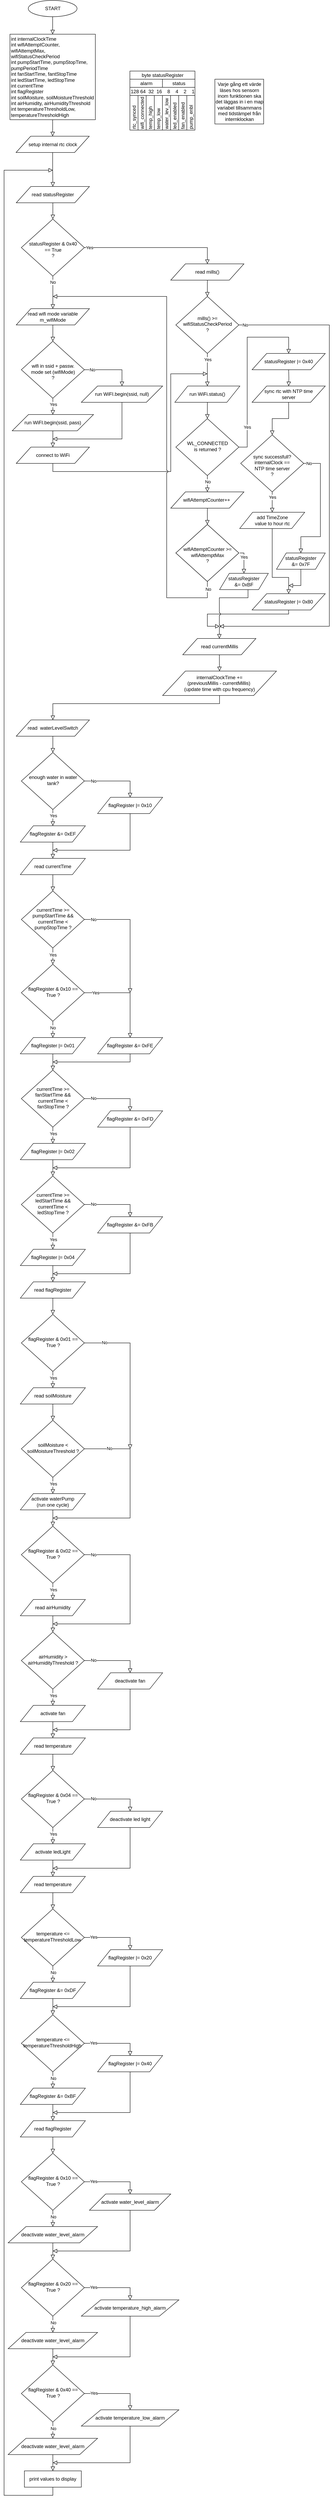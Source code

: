 <mxfile version="13.6.2" type="device"><diagram id="C5RBs43oDa-KdzZeNtuy" name="Page-1"><mxGraphModel dx="814" dy="2824" grid="1" gridSize="10" guides="1" tooltips="1" connect="1" arrows="1" fold="1" page="1" pageScale="1" pageWidth="827" pageHeight="1169" math="0" shadow="0"><root><mxCell id="WIyWlLk6GJQsqaUBKTNV-0"/><mxCell id="WIyWlLk6GJQsqaUBKTNV-1" parent="WIyWlLk6GJQsqaUBKTNV-0"/><mxCell id="HTAGYaZjW9CDBC7SToaA-58" style="edgeStyle=orthogonalEdgeStyle;rounded=0;orthogonalLoop=1;jettySize=auto;html=1;exitX=0.5;exitY=1;exitDx=0;exitDy=0;entryX=0.5;entryY=0;entryDx=0;entryDy=0;endArrow=block;endFill=0;endSize=8;" parent="WIyWlLk6GJQsqaUBKTNV-1" source="WIyWlLk6GJQsqaUBKTNV-10" target="HTAGYaZjW9CDBC7SToaA-33" edge="1"><mxGeometry relative="1" as="geometry"/></mxCell><mxCell id="HTAGYaZjW9CDBC7SToaA-59" value="Yes" style="edgeLabel;html=1;align=center;verticalAlign=middle;resizable=0;points=[];" parent="HTAGYaZjW9CDBC7SToaA-58" vertex="1" connectable="0"><mxGeometry x="-0.15" relative="1" as="geometry"><mxPoint as="offset"/></mxGeometry></mxCell><mxCell id="HTAGYaZjW9CDBC7SToaA-63" style="edgeStyle=none;rounded=0;orthogonalLoop=1;jettySize=auto;html=1;exitX=1;exitY=0.5;exitDx=0;exitDy=0;endArrow=block;endFill=0;endSize=8;" parent="WIyWlLk6GJQsqaUBKTNV-1" source="WIyWlLk6GJQsqaUBKTNV-10" edge="1"><mxGeometry relative="1" as="geometry"><mxPoint x="320" y="690" as="targetPoint"/><Array as="points"><mxPoint x="320" y="510"/></Array></mxGeometry></mxCell><mxCell id="HTAGYaZjW9CDBC7SToaA-64" value="No" style="edgeLabel;html=1;align=center;verticalAlign=middle;resizable=0;points=[];" parent="HTAGYaZjW9CDBC7SToaA-63" vertex="1" connectable="0"><mxGeometry x="-0.778" relative="1" as="geometry"><mxPoint x="-10" as="offset"/></mxGeometry></mxCell><mxCell id="WIyWlLk6GJQsqaUBKTNV-10" value="currentTime &amp;gt;= pumpStartTime &amp;amp;&amp;amp; currentTime &amp;lt; pumpStopTime ?" style="rhombus;whiteSpace=wrap;html=1;shadow=0;fontFamily=Helvetica;fontSize=12;align=center;strokeWidth=1;spacing=6;spacingTop=-4;" parent="WIyWlLk6GJQsqaUBKTNV-1" vertex="1"><mxGeometry x="52.5" y="440" width="155" height="140" as="geometry"/></mxCell><mxCell id="EcUvj8mi9CxJl1Ajw5_k-0" style="edgeStyle=orthogonalEdgeStyle;rounded=0;orthogonalLoop=1;jettySize=auto;html=1;entryX=0.5;entryY=0;entryDx=0;entryDy=0;endArrow=block;endFill=0;endSize=8;" parent="WIyWlLk6GJQsqaUBKTNV-1" source="HTAGYaZjW9CDBC7SToaA-2" target="HTAGYaZjW9CDBC7SToaA-6" edge="1"><mxGeometry relative="1" as="geometry"/></mxCell><mxCell id="HTAGYaZjW9CDBC7SToaA-2" value="START" style="ellipse;whiteSpace=wrap;html=1;" parent="WIyWlLk6GJQsqaUBKTNV-1" vertex="1"><mxGeometry x="69.5" y="-1747" width="120" height="40" as="geometry"/></mxCell><mxCell id="HTAGYaZjW9CDBC7SToaA-25" style="edgeStyle=none;rounded=0;orthogonalLoop=1;jettySize=auto;html=1;exitX=0.5;exitY=1;exitDx=0;exitDy=0;entryX=0.5;entryY=0;entryDx=0;entryDy=0;endArrow=block;endFill=0;endSize=8;" parent="WIyWlLk6GJQsqaUBKTNV-1" source="HTAGYaZjW9CDBC7SToaA-3" target="HTAGYaZjW9CDBC7SToaA-24" edge="1"><mxGeometry relative="1" as="geometry"/></mxCell><mxCell id="HTAGYaZjW9CDBC7SToaA-3" value="read &amp;nbsp;waterLevelSwitch" style="shape=parallelogram;perimeter=parallelogramPerimeter;whiteSpace=wrap;html=1;" parent="WIyWlLk6GJQsqaUBKTNV-1" vertex="1"><mxGeometry x="40" y="20" width="180" height="40" as="geometry"/></mxCell><mxCell id="mAs7ogOOvZwipzZsgxGy-8" style="edgeStyle=orthogonalEdgeStyle;rounded=0;orthogonalLoop=1;jettySize=auto;html=1;exitX=0.5;exitY=1;exitDx=0;exitDy=0;entryX=0.5;entryY=0;entryDx=0;entryDy=0;endSize=8;endArrow=block;endFill=0;" parent="WIyWlLk6GJQsqaUBKTNV-1" source="HTAGYaZjW9CDBC7SToaA-6" target="mAs7ogOOvZwipzZsgxGy-2" edge="1"><mxGeometry relative="1" as="geometry"/></mxCell><mxCell id="HTAGYaZjW9CDBC7SToaA-6" value="&lt;div&gt;int internalClockTime&lt;/div&gt;&lt;div&gt;int wifiAttemptCounter,&amp;nbsp;&lt;/div&gt;wifiAttemptMax, wifiStatusCheckPeriod&lt;br&gt;&lt;div&gt;int pumpStartTime, pumpStopTime, pumpPeriodTime&lt;/div&gt;&lt;div&gt;int fanStartTime, fantStopTime&lt;/div&gt;&lt;div&gt;int ledStartTime, ledStopTime&lt;/div&gt;&lt;div&gt;int currentTime&lt;/div&gt;&lt;div&gt;int flagRegister&lt;/div&gt;&lt;div&gt;int soilMoisture, soilMoistureThreshold&lt;/div&gt;&lt;div&gt;int airHumidity, airHumidityThreshold&lt;/div&gt;&lt;div&gt;int temperatureThresholdLow, temperatureThresholdHigh&lt;/div&gt;" style="rounded=0;whiteSpace=wrap;html=1;align=left;" parent="WIyWlLk6GJQsqaUBKTNV-1" vertex="1"><mxGeometry x="24.5" y="-1664" width="210" height="210" as="geometry"/></mxCell><mxCell id="HTAGYaZjW9CDBC7SToaA-54" style="edgeStyle=none;rounded=0;orthogonalLoop=1;jettySize=auto;html=1;exitX=0.5;exitY=1;exitDx=0;exitDy=0;entryX=0.5;entryY=0;entryDx=0;entryDy=0;endArrow=block;endFill=0;endSize=8;" parent="WIyWlLk6GJQsqaUBKTNV-1" source="HTAGYaZjW9CDBC7SToaA-18" target="HTAGYaZjW9CDBC7SToaA-52" edge="1"><mxGeometry relative="1" as="geometry"/></mxCell><mxCell id="HTAGYaZjW9CDBC7SToaA-18" value="flagRegister &amp;amp;= 0xEF" style="shape=parallelogram;perimeter=parallelogramPerimeter;whiteSpace=wrap;html=1;" parent="WIyWlLk6GJQsqaUBKTNV-1" vertex="1"><mxGeometry x="50" y="280" width="160" height="40" as="geometry"/></mxCell><mxCell id="HTAGYaZjW9CDBC7SToaA-57" style="edgeStyle=orthogonalEdgeStyle;rounded=0;orthogonalLoop=1;jettySize=auto;html=1;exitX=0.5;exitY=1;exitDx=0;exitDy=0;endArrow=block;endFill=0;endSize=8;" parent="WIyWlLk6GJQsqaUBKTNV-1" source="HTAGYaZjW9CDBC7SToaA-20" edge="1"><mxGeometry relative="1" as="geometry"><mxPoint x="130" y="340" as="targetPoint"/><Array as="points"><mxPoint x="320" y="340"/></Array></mxGeometry></mxCell><mxCell id="HTAGYaZjW9CDBC7SToaA-20" value="flagRegister |= 0x10" style="shape=parallelogram;perimeter=parallelogramPerimeter;whiteSpace=wrap;html=1;" parent="WIyWlLk6GJQsqaUBKTNV-1" vertex="1"><mxGeometry x="240" y="210" width="160" height="40" as="geometry"/></mxCell><mxCell id="HTAGYaZjW9CDBC7SToaA-27" style="edgeStyle=none;rounded=0;orthogonalLoop=1;jettySize=auto;html=1;exitX=0.5;exitY=1;exitDx=0;exitDy=0;entryX=0.5;entryY=0;entryDx=0;entryDy=0;endArrow=block;endFill=0;endSize=8;" parent="WIyWlLk6GJQsqaUBKTNV-1" source="HTAGYaZjW9CDBC7SToaA-24" target="HTAGYaZjW9CDBC7SToaA-18" edge="1"><mxGeometry relative="1" as="geometry"/></mxCell><mxCell id="HTAGYaZjW9CDBC7SToaA-28" value="Yes" style="edgeLabel;html=1;align=center;verticalAlign=middle;resizable=0;points=[];" parent="HTAGYaZjW9CDBC7SToaA-27" vertex="1" connectable="0"><mxGeometry x="-0.25" y="1" relative="1" as="geometry"><mxPoint as="offset"/></mxGeometry></mxCell><mxCell id="HTAGYaZjW9CDBC7SToaA-34" value="No" style="edgeStyle=none;rounded=0;orthogonalLoop=1;jettySize=auto;html=1;exitX=1;exitY=0.5;exitDx=0;exitDy=0;entryX=0.5;entryY=0;entryDx=0;entryDy=0;endArrow=block;endFill=0;endSize=8;" parent="WIyWlLk6GJQsqaUBKTNV-1" source="HTAGYaZjW9CDBC7SToaA-24" target="HTAGYaZjW9CDBC7SToaA-20" edge="1"><mxGeometry x="-0.705" relative="1" as="geometry"><Array as="points"><mxPoint x="320" y="170"/></Array><mxPoint as="offset"/></mxGeometry></mxCell><mxCell id="HTAGYaZjW9CDBC7SToaA-24" value="enough water in water tank?" style="rhombus;whiteSpace=wrap;html=1;shadow=0;fontFamily=Helvetica;fontSize=12;align=center;strokeWidth=1;spacing=6;spacingTop=-4;" parent="WIyWlLk6GJQsqaUBKTNV-1" vertex="1"><mxGeometry x="52.5" y="100" width="155" height="140" as="geometry"/></mxCell><mxCell id="HTAGYaZjW9CDBC7SToaA-62" style="rounded=0;orthogonalLoop=1;jettySize=auto;html=1;exitX=1;exitY=0.5;exitDx=0;exitDy=0;endArrow=block;endFill=0;endSize=8;entryX=0.5;entryY=0;entryDx=0;entryDy=0;" parent="WIyWlLk6GJQsqaUBKTNV-1" source="HTAGYaZjW9CDBC7SToaA-33" target="HTAGYaZjW9CDBC7SToaA-60" edge="1"><mxGeometry relative="1" as="geometry"><mxPoint x="320" y="710" as="targetPoint"/><Array as="points"><mxPoint x="320" y="690"/></Array></mxGeometry></mxCell><mxCell id="HTAGYaZjW9CDBC7SToaA-65" value="Yes" style="edgeLabel;html=1;align=center;verticalAlign=middle;resizable=0;points=[];" parent="HTAGYaZjW9CDBC7SToaA-62" vertex="1" connectable="0"><mxGeometry x="-0.823" y="-1" relative="1" as="geometry"><mxPoint x="7.5" y="-1" as="offset"/></mxGeometry></mxCell><mxCell id="HTAGYaZjW9CDBC7SToaA-67" style="edgeStyle=none;rounded=0;orthogonalLoop=1;jettySize=auto;html=1;exitX=0.5;exitY=1;exitDx=0;exitDy=0;entryX=0.5;entryY=0;entryDx=0;entryDy=0;endArrow=block;endFill=0;endSize=8;" parent="WIyWlLk6GJQsqaUBKTNV-1" source="HTAGYaZjW9CDBC7SToaA-33" target="HTAGYaZjW9CDBC7SToaA-66" edge="1"><mxGeometry relative="1" as="geometry"/></mxCell><mxCell id="HTAGYaZjW9CDBC7SToaA-68" value="No" style="edgeLabel;html=1;align=center;verticalAlign=middle;resizable=0;points=[];" parent="HTAGYaZjW9CDBC7SToaA-67" vertex="1" connectable="0"><mxGeometry x="-0.5" relative="1" as="geometry"><mxPoint y="6" as="offset"/></mxGeometry></mxCell><mxCell id="HTAGYaZjW9CDBC7SToaA-33" value="flagRegister &amp;amp; 0x10 == True ?" style="rhombus;whiteSpace=wrap;html=1;shadow=0;fontFamily=Helvetica;fontSize=12;align=center;strokeWidth=1;spacing=6;spacingTop=-4;" parent="WIyWlLk6GJQsqaUBKTNV-1" vertex="1"><mxGeometry x="52.5" y="620" width="155" height="140" as="geometry"/></mxCell><mxCell id="HTAGYaZjW9CDBC7SToaA-55" style="edgeStyle=none;rounded=0;orthogonalLoop=1;jettySize=auto;html=1;exitX=0.5;exitY=1;exitDx=0;exitDy=0;entryX=0.5;entryY=0;entryDx=0;entryDy=0;endArrow=block;endFill=0;endSize=8;" parent="WIyWlLk6GJQsqaUBKTNV-1" source="HTAGYaZjW9CDBC7SToaA-52" target="WIyWlLk6GJQsqaUBKTNV-10" edge="1"><mxGeometry relative="1" as="geometry"/></mxCell><mxCell id="HTAGYaZjW9CDBC7SToaA-52" value="read currentTime" style="shape=parallelogram;perimeter=parallelogramPerimeter;whiteSpace=wrap;html=1;" parent="WIyWlLk6GJQsqaUBKTNV-1" vertex="1"><mxGeometry x="50" y="360" width="160" height="40" as="geometry"/></mxCell><mxCell id="HTAGYaZjW9CDBC7SToaA-74" style="edgeStyle=none;rounded=0;orthogonalLoop=1;jettySize=auto;html=1;exitX=0.5;exitY=1;exitDx=0;exitDy=0;endArrow=block;endFill=0;endSize=8;" parent="WIyWlLk6GJQsqaUBKTNV-1" source="HTAGYaZjW9CDBC7SToaA-60" edge="1"><mxGeometry relative="1" as="geometry"><mxPoint x="130" y="860" as="targetPoint"/><Array as="points"><mxPoint x="320" y="860"/></Array></mxGeometry></mxCell><mxCell id="HTAGYaZjW9CDBC7SToaA-60" value="flagRegister &amp;amp;= 0xFE" style="shape=parallelogram;perimeter=parallelogramPerimeter;whiteSpace=wrap;html=1;" parent="WIyWlLk6GJQsqaUBKTNV-1" vertex="1"><mxGeometry x="240" y="800" width="160" height="40" as="geometry"/></mxCell><mxCell id="HTAGYaZjW9CDBC7SToaA-75" style="edgeStyle=none;rounded=0;orthogonalLoop=1;jettySize=auto;html=1;exitX=0.5;exitY=1;exitDx=0;exitDy=0;entryX=0.5;entryY=0;entryDx=0;entryDy=0;endArrow=block;endFill=0;endSize=8;" parent="WIyWlLk6GJQsqaUBKTNV-1" source="HTAGYaZjW9CDBC7SToaA-66" target="HTAGYaZjW9CDBC7SToaA-73" edge="1"><mxGeometry relative="1" as="geometry"/></mxCell><mxCell id="HTAGYaZjW9CDBC7SToaA-66" value="flagRegister |= 0x01" style="shape=parallelogram;perimeter=parallelogramPerimeter;whiteSpace=wrap;html=1;" parent="WIyWlLk6GJQsqaUBKTNV-1" vertex="1"><mxGeometry x="50" y="800" width="160" height="40" as="geometry"/></mxCell><mxCell id="HTAGYaZjW9CDBC7SToaA-79" style="edgeStyle=none;rounded=0;orthogonalLoop=1;jettySize=auto;html=1;exitX=1;exitY=0.5;exitDx=0;exitDy=0;entryX=0.5;entryY=0;entryDx=0;entryDy=0;endArrow=block;endFill=0;endSize=8;" parent="WIyWlLk6GJQsqaUBKTNV-1" source="HTAGYaZjW9CDBC7SToaA-73" target="HTAGYaZjW9CDBC7SToaA-78" edge="1"><mxGeometry relative="1" as="geometry"><Array as="points"><mxPoint x="320" y="950"/></Array></mxGeometry></mxCell><mxCell id="HTAGYaZjW9CDBC7SToaA-80" value="No" style="edgeLabel;html=1;align=center;verticalAlign=middle;resizable=0;points=[];" parent="HTAGYaZjW9CDBC7SToaA-79" vertex="1" connectable="0"><mxGeometry x="-0.761" y="1" relative="1" as="geometry"><mxPoint x="5" as="offset"/></mxGeometry></mxCell><mxCell id="HTAGYaZjW9CDBC7SToaA-83" style="edgeStyle=none;rounded=0;orthogonalLoop=1;jettySize=auto;html=1;exitX=0.5;exitY=1;exitDx=0;exitDy=0;entryX=0.5;entryY=0;entryDx=0;entryDy=0;endArrow=block;endFill=0;endSize=8;" parent="WIyWlLk6GJQsqaUBKTNV-1" source="HTAGYaZjW9CDBC7SToaA-73" target="HTAGYaZjW9CDBC7SToaA-81" edge="1"><mxGeometry relative="1" as="geometry"/></mxCell><mxCell id="HTAGYaZjW9CDBC7SToaA-85" value="Yes" style="edgeLabel;html=1;align=center;verticalAlign=middle;resizable=0;points=[];" parent="HTAGYaZjW9CDBC7SToaA-83" vertex="1" connectable="0"><mxGeometry x="-0.21" y="1" relative="1" as="geometry"><mxPoint as="offset"/></mxGeometry></mxCell><mxCell id="HTAGYaZjW9CDBC7SToaA-73" value="currentTime &amp;gt;= fanStartTime &amp;amp;&amp;amp; currentTime &amp;lt; &lt;br&gt;fanStopTime ?" style="rhombus;whiteSpace=wrap;html=1;shadow=0;fontFamily=Helvetica;fontSize=12;align=center;strokeWidth=1;spacing=6;spacingTop=-4;" parent="WIyWlLk6GJQsqaUBKTNV-1" vertex="1"><mxGeometry x="52.5" y="880" width="155" height="140" as="geometry"/></mxCell><mxCell id="HTAGYaZjW9CDBC7SToaA-202" style="edgeStyle=none;rounded=0;orthogonalLoop=1;jettySize=auto;html=1;exitX=0.5;exitY=1;exitDx=0;exitDy=0;endArrow=block;endFill=0;endSize=8;" parent="WIyWlLk6GJQsqaUBKTNV-1" source="HTAGYaZjW9CDBC7SToaA-78" edge="1"><mxGeometry relative="1" as="geometry"><mxPoint x="130" y="1120" as="targetPoint"/><Array as="points"><mxPoint x="320" y="1120"/></Array></mxGeometry></mxCell><mxCell id="HTAGYaZjW9CDBC7SToaA-78" value="flagRegister &amp;amp;= 0xFD" style="shape=parallelogram;perimeter=parallelogramPerimeter;whiteSpace=wrap;html=1;" parent="WIyWlLk6GJQsqaUBKTNV-1" vertex="1"><mxGeometry x="240" y="980" width="160" height="40" as="geometry"/></mxCell><mxCell id="HTAGYaZjW9CDBC7SToaA-96" style="edgeStyle=none;rounded=0;orthogonalLoop=1;jettySize=auto;html=1;exitX=0.5;exitY=1;exitDx=0;exitDy=0;entryX=0.5;entryY=0;entryDx=0;entryDy=0;endArrow=block;endFill=0;endSize=8;" parent="WIyWlLk6GJQsqaUBKTNV-1" source="HTAGYaZjW9CDBC7SToaA-81" target="HTAGYaZjW9CDBC7SToaA-93" edge="1"><mxGeometry relative="1" as="geometry"/></mxCell><mxCell id="HTAGYaZjW9CDBC7SToaA-81" value="flagRegister |= 0x02" style="shape=parallelogram;perimeter=parallelogramPerimeter;whiteSpace=wrap;html=1;" parent="WIyWlLk6GJQsqaUBKTNV-1" vertex="1"><mxGeometry x="50" y="1060" width="160" height="40" as="geometry"/></mxCell><mxCell id="HTAGYaZjW9CDBC7SToaA-89" style="edgeStyle=none;rounded=0;orthogonalLoop=1;jettySize=auto;html=1;exitX=1;exitY=0.5;exitDx=0;exitDy=0;entryX=0.5;entryY=0;entryDx=0;entryDy=0;endArrow=block;endFill=0;endSize=8;" parent="WIyWlLk6GJQsqaUBKTNV-1" source="HTAGYaZjW9CDBC7SToaA-93" target="HTAGYaZjW9CDBC7SToaA-94" edge="1"><mxGeometry relative="1" as="geometry"><Array as="points"><mxPoint x="320" y="1210"/></Array></mxGeometry></mxCell><mxCell id="HTAGYaZjW9CDBC7SToaA-90" value="No" style="edgeLabel;html=1;align=center;verticalAlign=middle;resizable=0;points=[];" parent="HTAGYaZjW9CDBC7SToaA-89" vertex="1" connectable="0"><mxGeometry x="-0.761" y="1" relative="1" as="geometry"><mxPoint x="5" as="offset"/></mxGeometry></mxCell><mxCell id="HTAGYaZjW9CDBC7SToaA-91" style="edgeStyle=none;rounded=0;orthogonalLoop=1;jettySize=auto;html=1;exitX=0.5;exitY=1;exitDx=0;exitDy=0;entryX=0.5;entryY=0;entryDx=0;entryDy=0;endArrow=block;endFill=0;endSize=8;" parent="WIyWlLk6GJQsqaUBKTNV-1" source="HTAGYaZjW9CDBC7SToaA-93" target="HTAGYaZjW9CDBC7SToaA-95" edge="1"><mxGeometry relative="1" as="geometry"/></mxCell><mxCell id="HTAGYaZjW9CDBC7SToaA-92" value="Yes" style="edgeLabel;html=1;align=center;verticalAlign=middle;resizable=0;points=[];" parent="HTAGYaZjW9CDBC7SToaA-91" vertex="1" connectable="0"><mxGeometry x="-0.21" y="1" relative="1" as="geometry"><mxPoint as="offset"/></mxGeometry></mxCell><mxCell id="HTAGYaZjW9CDBC7SToaA-93" value="currentTime &amp;gt;= ledStartTime &amp;amp;&amp;amp; currentTime &amp;lt; &lt;br&gt;ledStopTime ?" style="rhombus;whiteSpace=wrap;html=1;shadow=0;fontFamily=Helvetica;fontSize=12;align=center;strokeWidth=1;spacing=6;spacingTop=-4;" parent="WIyWlLk6GJQsqaUBKTNV-1" vertex="1"><mxGeometry x="52.5" y="1140" width="155" height="140" as="geometry"/></mxCell><mxCell id="HTAGYaZjW9CDBC7SToaA-203" style="edgeStyle=none;rounded=0;orthogonalLoop=1;jettySize=auto;html=1;exitX=0.5;exitY=1;exitDx=0;exitDy=0;endArrow=block;endFill=0;endSize=8;" parent="WIyWlLk6GJQsqaUBKTNV-1" source="HTAGYaZjW9CDBC7SToaA-94" edge="1"><mxGeometry relative="1" as="geometry"><mxPoint x="130" y="1380" as="targetPoint"/><Array as="points"><mxPoint x="320" y="1380"/></Array></mxGeometry></mxCell><mxCell id="HTAGYaZjW9CDBC7SToaA-94" value="flagRegister &amp;amp;= 0xFB" style="shape=parallelogram;perimeter=parallelogramPerimeter;whiteSpace=wrap;html=1;" parent="WIyWlLk6GJQsqaUBKTNV-1" vertex="1"><mxGeometry x="240" y="1240" width="160" height="40" as="geometry"/></mxCell><mxCell id="HTAGYaZjW9CDBC7SToaA-98" style="edgeStyle=none;rounded=0;orthogonalLoop=1;jettySize=auto;html=1;exitX=0.5;exitY=1;exitDx=0;exitDy=0;entryX=0.5;entryY=0;entryDx=0;entryDy=0;endArrow=block;endFill=0;endSize=8;" parent="WIyWlLk6GJQsqaUBKTNV-1" source="HTAGYaZjW9CDBC7SToaA-95" target="HTAGYaZjW9CDBC7SToaA-97" edge="1"><mxGeometry relative="1" as="geometry"/></mxCell><mxCell id="HTAGYaZjW9CDBC7SToaA-95" value="flagRegister |= 0x04" style="shape=parallelogram;perimeter=parallelogramPerimeter;whiteSpace=wrap;html=1;" parent="WIyWlLk6GJQsqaUBKTNV-1" vertex="1"><mxGeometry x="50" y="1320" width="160" height="40" as="geometry"/></mxCell><mxCell id="HTAGYaZjW9CDBC7SToaA-105" style="edgeStyle=none;rounded=0;orthogonalLoop=1;jettySize=auto;html=1;exitX=0.5;exitY=1;exitDx=0;exitDy=0;entryX=0.5;entryY=0;entryDx=0;entryDy=0;endArrow=block;endFill=0;endSize=8;" parent="WIyWlLk6GJQsqaUBKTNV-1" source="HTAGYaZjW9CDBC7SToaA-97" target="HTAGYaZjW9CDBC7SToaA-103" edge="1"><mxGeometry relative="1" as="geometry"/></mxCell><mxCell id="HTAGYaZjW9CDBC7SToaA-97" value="read flagRegister" style="shape=parallelogram;perimeter=parallelogramPerimeter;whiteSpace=wrap;html=1;" parent="WIyWlLk6GJQsqaUBKTNV-1" vertex="1"><mxGeometry x="50" y="1400" width="160" height="40" as="geometry"/></mxCell><mxCell id="HTAGYaZjW9CDBC7SToaA-99" style="edgeStyle=none;rounded=0;orthogonalLoop=1;jettySize=auto;html=1;exitX=1;exitY=0.5;exitDx=0;exitDy=0;endArrow=block;endFill=0;endSize=8;" parent="WIyWlLk6GJQsqaUBKTNV-1" source="HTAGYaZjW9CDBC7SToaA-103" edge="1"><mxGeometry relative="1" as="geometry"><Array as="points"><mxPoint x="320" y="1550"/></Array><mxPoint x="320" y="1810" as="targetPoint"/></mxGeometry></mxCell><mxCell id="HTAGYaZjW9CDBC7SToaA-100" value="No" style="edgeLabel;html=1;align=center;verticalAlign=middle;resizable=0;points=[];" parent="HTAGYaZjW9CDBC7SToaA-99" vertex="1" connectable="0"><mxGeometry x="-0.761" y="1" relative="1" as="geometry"><mxPoint x="5" as="offset"/></mxGeometry></mxCell><mxCell id="HTAGYaZjW9CDBC7SToaA-101" style="edgeStyle=none;rounded=0;orthogonalLoop=1;jettySize=auto;html=1;exitX=0.5;exitY=1;exitDx=0;exitDy=0;entryX=0.5;entryY=0;entryDx=0;entryDy=0;endArrow=block;endFill=0;endSize=8;" parent="WIyWlLk6GJQsqaUBKTNV-1" source="HTAGYaZjW9CDBC7SToaA-103" target="HTAGYaZjW9CDBC7SToaA-104" edge="1"><mxGeometry relative="1" as="geometry"/></mxCell><mxCell id="HTAGYaZjW9CDBC7SToaA-102" value="Yes" style="edgeLabel;html=1;align=center;verticalAlign=middle;resizable=0;points=[];" parent="HTAGYaZjW9CDBC7SToaA-101" vertex="1" connectable="0"><mxGeometry x="-0.21" y="1" relative="1" as="geometry"><mxPoint as="offset"/></mxGeometry></mxCell><mxCell id="HTAGYaZjW9CDBC7SToaA-103" value="flagRegister &amp;amp; 0x01 == True ?" style="rhombus;whiteSpace=wrap;html=1;shadow=0;fontFamily=Helvetica;fontSize=12;align=center;strokeWidth=1;spacing=6;spacingTop=-4;" parent="WIyWlLk6GJQsqaUBKTNV-1" vertex="1"><mxGeometry x="52.5" y="1480" width="155" height="140" as="geometry"/></mxCell><mxCell id="HTAGYaZjW9CDBC7SToaA-112" style="edgeStyle=none;rounded=0;orthogonalLoop=1;jettySize=auto;html=1;exitX=0.5;exitY=1;exitDx=0;exitDy=0;entryX=0.5;entryY=0;entryDx=0;entryDy=0;endArrow=block;endFill=0;endSize=8;" parent="WIyWlLk6GJQsqaUBKTNV-1" source="HTAGYaZjW9CDBC7SToaA-104" target="HTAGYaZjW9CDBC7SToaA-110" edge="1"><mxGeometry relative="1" as="geometry"/></mxCell><mxCell id="HTAGYaZjW9CDBC7SToaA-104" value="read soilMoisture" style="shape=parallelogram;perimeter=parallelogramPerimeter;whiteSpace=wrap;html=1;" parent="WIyWlLk6GJQsqaUBKTNV-1" vertex="1"><mxGeometry x="50" y="1660" width="160" height="40" as="geometry"/></mxCell><mxCell id="HTAGYaZjW9CDBC7SToaA-106" style="edgeStyle=none;rounded=0;orthogonalLoop=1;jettySize=auto;html=1;exitX=1;exitY=0.5;exitDx=0;exitDy=0;endArrow=block;endFill=0;endSize=8;" parent="WIyWlLk6GJQsqaUBKTNV-1" source="HTAGYaZjW9CDBC7SToaA-110" edge="1"><mxGeometry relative="1" as="geometry"><Array as="points"><mxPoint x="320" y="1810"/><mxPoint x="320" y="1980"/></Array><mxPoint x="130" y="1980" as="targetPoint"/></mxGeometry></mxCell><mxCell id="HTAGYaZjW9CDBC7SToaA-107" value="No" style="edgeLabel;html=1;align=center;verticalAlign=middle;resizable=0;points=[];" parent="HTAGYaZjW9CDBC7SToaA-106" vertex="1" connectable="0"><mxGeometry x="-0.761" y="1" relative="1" as="geometry"><mxPoint x="5" as="offset"/></mxGeometry></mxCell><mxCell id="HTAGYaZjW9CDBC7SToaA-108" style="edgeStyle=none;rounded=0;orthogonalLoop=1;jettySize=auto;html=1;exitX=0.5;exitY=1;exitDx=0;exitDy=0;entryX=0.5;entryY=0;entryDx=0;entryDy=0;endArrow=block;endFill=0;endSize=8;" parent="WIyWlLk6GJQsqaUBKTNV-1" source="HTAGYaZjW9CDBC7SToaA-110" target="HTAGYaZjW9CDBC7SToaA-111" edge="1"><mxGeometry relative="1" as="geometry"/></mxCell><mxCell id="HTAGYaZjW9CDBC7SToaA-109" value="Yes" style="edgeLabel;html=1;align=center;verticalAlign=middle;resizable=0;points=[];" parent="HTAGYaZjW9CDBC7SToaA-108" vertex="1" connectable="0"><mxGeometry x="-0.21" y="1" relative="1" as="geometry"><mxPoint as="offset"/></mxGeometry></mxCell><mxCell id="HTAGYaZjW9CDBC7SToaA-110" value="soilMoisture &amp;lt; soilMoistureThreshold ?" style="rhombus;whiteSpace=wrap;html=1;shadow=0;fontFamily=Helvetica;fontSize=12;align=center;strokeWidth=1;spacing=6;spacingTop=-4;" parent="WIyWlLk6GJQsqaUBKTNV-1" vertex="1"><mxGeometry x="52.5" y="1740" width="155" height="140" as="geometry"/></mxCell><mxCell id="HTAGYaZjW9CDBC7SToaA-119" style="edgeStyle=none;rounded=0;orthogonalLoop=1;jettySize=auto;html=1;exitX=0.5;exitY=1;exitDx=0;exitDy=0;entryX=0.5;entryY=0;entryDx=0;entryDy=0;endArrow=block;endFill=0;endSize=8;" parent="WIyWlLk6GJQsqaUBKTNV-1" source="HTAGYaZjW9CDBC7SToaA-111" target="HTAGYaZjW9CDBC7SToaA-117" edge="1"><mxGeometry relative="1" as="geometry"/></mxCell><mxCell id="HTAGYaZjW9CDBC7SToaA-111" value="activate waterPump&lt;br&gt;(run one cycle)" style="shape=parallelogram;perimeter=parallelogramPerimeter;whiteSpace=wrap;html=1;" parent="WIyWlLk6GJQsqaUBKTNV-1" vertex="1"><mxGeometry x="50" y="1920" width="160" height="40" as="geometry"/></mxCell><mxCell id="HTAGYaZjW9CDBC7SToaA-113" style="edgeStyle=none;rounded=0;orthogonalLoop=1;jettySize=auto;html=1;exitX=1;exitY=0.5;exitDx=0;exitDy=0;endArrow=block;endFill=0;endSize=8;" parent="WIyWlLk6GJQsqaUBKTNV-1" source="HTAGYaZjW9CDBC7SToaA-117" edge="1"><mxGeometry relative="1" as="geometry"><Array as="points"><mxPoint x="320" y="2070"/><mxPoint x="320" y="2240"/></Array><mxPoint x="130" y="2240" as="targetPoint"/></mxGeometry></mxCell><mxCell id="HTAGYaZjW9CDBC7SToaA-114" value="No" style="edgeLabel;html=1;align=center;verticalAlign=middle;resizable=0;points=[];" parent="HTAGYaZjW9CDBC7SToaA-113" vertex="1" connectable="0"><mxGeometry x="-0.761" y="1" relative="1" as="geometry"><mxPoint x="-34.17" y="1" as="offset"/></mxGeometry></mxCell><mxCell id="HTAGYaZjW9CDBC7SToaA-115" style="edgeStyle=none;rounded=0;orthogonalLoop=1;jettySize=auto;html=1;exitX=0.5;exitY=1;exitDx=0;exitDy=0;entryX=0.5;entryY=0;entryDx=0;entryDy=0;endArrow=block;endFill=0;endSize=8;" parent="WIyWlLk6GJQsqaUBKTNV-1" source="HTAGYaZjW9CDBC7SToaA-117" target="HTAGYaZjW9CDBC7SToaA-118" edge="1"><mxGeometry relative="1" as="geometry"/></mxCell><mxCell id="HTAGYaZjW9CDBC7SToaA-116" value="Yes" style="edgeLabel;html=1;align=center;verticalAlign=middle;resizable=0;points=[];" parent="HTAGYaZjW9CDBC7SToaA-115" vertex="1" connectable="0"><mxGeometry x="-0.21" y="1" relative="1" as="geometry"><mxPoint as="offset"/></mxGeometry></mxCell><mxCell id="HTAGYaZjW9CDBC7SToaA-117" value="flagRegister &amp;amp; 0x02 == True ?" style="rhombus;whiteSpace=wrap;html=1;shadow=0;fontFamily=Helvetica;fontSize=12;align=center;strokeWidth=1;spacing=6;spacingTop=-4;" parent="WIyWlLk6GJQsqaUBKTNV-1" vertex="1"><mxGeometry x="52.5" y="2000" width="155" height="140" as="geometry"/></mxCell><mxCell id="HTAGYaZjW9CDBC7SToaA-126" style="edgeStyle=none;rounded=0;orthogonalLoop=1;jettySize=auto;html=1;exitX=0.5;exitY=1;exitDx=0;exitDy=0;entryX=0.5;entryY=0;entryDx=0;entryDy=0;endArrow=block;endFill=0;endSize=8;" parent="WIyWlLk6GJQsqaUBKTNV-1" source="HTAGYaZjW9CDBC7SToaA-118" target="HTAGYaZjW9CDBC7SToaA-124" edge="1"><mxGeometry relative="1" as="geometry"/></mxCell><mxCell id="HTAGYaZjW9CDBC7SToaA-118" value="read airHumidity" style="shape=parallelogram;perimeter=parallelogramPerimeter;whiteSpace=wrap;html=1;" parent="WIyWlLk6GJQsqaUBKTNV-1" vertex="1"><mxGeometry x="50" y="2180" width="160" height="40" as="geometry"/></mxCell><mxCell id="HTAGYaZjW9CDBC7SToaA-120" style="edgeStyle=none;rounded=0;orthogonalLoop=1;jettySize=auto;html=1;exitX=1;exitY=0.5;exitDx=0;exitDy=0;endArrow=block;endFill=0;endSize=8;entryX=0.5;entryY=0;entryDx=0;entryDy=0;" parent="WIyWlLk6GJQsqaUBKTNV-1" source="HTAGYaZjW9CDBC7SToaA-124" target="HTAGYaZjW9CDBC7SToaA-127" edge="1"><mxGeometry relative="1" as="geometry"><Array as="points"><mxPoint x="320" y="2330"/></Array><mxPoint x="320" y="2350" as="targetPoint"/></mxGeometry></mxCell><mxCell id="HTAGYaZjW9CDBC7SToaA-121" value="No" style="edgeLabel;html=1;align=center;verticalAlign=middle;resizable=0;points=[];" parent="HTAGYaZjW9CDBC7SToaA-120" vertex="1" connectable="0"><mxGeometry x="-0.761" y="1" relative="1" as="geometry"><mxPoint x="5" as="offset"/></mxGeometry></mxCell><mxCell id="HTAGYaZjW9CDBC7SToaA-122" style="edgeStyle=none;rounded=0;orthogonalLoop=1;jettySize=auto;html=1;exitX=0.5;exitY=1;exitDx=0;exitDy=0;entryX=0.5;entryY=0;entryDx=0;entryDy=0;endArrow=block;endFill=0;endSize=8;" parent="WIyWlLk6GJQsqaUBKTNV-1" source="HTAGYaZjW9CDBC7SToaA-124" target="HTAGYaZjW9CDBC7SToaA-125" edge="1"><mxGeometry relative="1" as="geometry"/></mxCell><mxCell id="HTAGYaZjW9CDBC7SToaA-123" value="Yes" style="edgeLabel;html=1;align=center;verticalAlign=middle;resizable=0;points=[];" parent="HTAGYaZjW9CDBC7SToaA-122" vertex="1" connectable="0"><mxGeometry x="-0.21" y="1" relative="1" as="geometry"><mxPoint as="offset"/></mxGeometry></mxCell><mxCell id="HTAGYaZjW9CDBC7SToaA-124" value="airHumidity &amp;gt; airHumidityThreshold ?" style="rhombus;whiteSpace=wrap;html=1;shadow=0;fontFamily=Helvetica;fontSize=12;align=center;strokeWidth=1;spacing=6;spacingTop=-4;" parent="WIyWlLk6GJQsqaUBKTNV-1" vertex="1"><mxGeometry x="52.5" y="2260" width="155" height="140" as="geometry"/></mxCell><mxCell id="HTAGYaZjW9CDBC7SToaA-130" style="edgeStyle=none;rounded=0;orthogonalLoop=1;jettySize=auto;html=1;exitX=0.5;exitY=1;exitDx=0;exitDy=0;entryX=0.5;entryY=0;entryDx=0;entryDy=0;endArrow=block;endFill=0;endSize=8;" parent="WIyWlLk6GJQsqaUBKTNV-1" source="HTAGYaZjW9CDBC7SToaA-125" edge="1"><mxGeometry relative="1" as="geometry"><mxPoint x="130" y="2520" as="targetPoint"/></mxGeometry></mxCell><mxCell id="HTAGYaZjW9CDBC7SToaA-125" value="activate fan" style="shape=parallelogram;perimeter=parallelogramPerimeter;whiteSpace=wrap;html=1;" parent="WIyWlLk6GJQsqaUBKTNV-1" vertex="1"><mxGeometry x="50" y="2440" width="160" height="40" as="geometry"/></mxCell><mxCell id="HTAGYaZjW9CDBC7SToaA-131" style="edgeStyle=none;rounded=0;orthogonalLoop=1;jettySize=auto;html=1;exitX=0.5;exitY=1;exitDx=0;exitDy=0;endArrow=block;endFill=0;endSize=8;" parent="WIyWlLk6GJQsqaUBKTNV-1" source="HTAGYaZjW9CDBC7SToaA-127" edge="1"><mxGeometry relative="1" as="geometry"><mxPoint x="130" y="2500" as="targetPoint"/><Array as="points"><mxPoint x="320" y="2500"/></Array></mxGeometry></mxCell><mxCell id="HTAGYaZjW9CDBC7SToaA-127" value="deactivate fan" style="shape=parallelogram;perimeter=parallelogramPerimeter;whiteSpace=wrap;html=1;" parent="WIyWlLk6GJQsqaUBKTNV-1" vertex="1"><mxGeometry x="240" y="2360" width="160" height="40" as="geometry"/></mxCell><mxCell id="HTAGYaZjW9CDBC7SToaA-133" value="Varje gång ett värde läses hos sensorn inom funktionen ska det läggas in i en map variabel tillsammans med tidstämpel från internklockan" style="rounded=0;whiteSpace=wrap;html=1;fillColor=none;" parent="WIyWlLk6GJQsqaUBKTNV-1" vertex="1"><mxGeometry x="528.5" y="-1553.5" width="120" height="110" as="geometry"/></mxCell><mxCell id="HTAGYaZjW9CDBC7SToaA-134" style="edgeStyle=none;rounded=0;orthogonalLoop=1;jettySize=auto;html=1;exitX=1;exitY=0.5;exitDx=0;exitDy=0;endArrow=block;endFill=0;endSize=8;entryX=0.5;entryY=0;entryDx=0;entryDy=0;" parent="WIyWlLk6GJQsqaUBKTNV-1" source="HTAGYaZjW9CDBC7SToaA-138" target="HTAGYaZjW9CDBC7SToaA-139" edge="1"><mxGeometry relative="1" as="geometry"><Array as="points"><mxPoint x="320" y="3010"/></Array><mxPoint x="320" y="3030" as="targetPoint"/></mxGeometry></mxCell><mxCell id="HTAGYaZjW9CDBC7SToaA-135" value="Yes" style="edgeLabel;html=1;align=center;verticalAlign=middle;resizable=0;points=[];" parent="HTAGYaZjW9CDBC7SToaA-134" vertex="1" connectable="0"><mxGeometry x="-0.761" y="1" relative="1" as="geometry"><mxPoint x="5" as="offset"/></mxGeometry></mxCell><mxCell id="HTAGYaZjW9CDBC7SToaA-136" style="edgeStyle=none;rounded=0;orthogonalLoop=1;jettySize=auto;html=1;exitX=0.5;exitY=1;exitDx=0;exitDy=0;entryX=0.5;entryY=0;entryDx=0;entryDy=0;endArrow=block;endFill=0;endSize=8;" parent="WIyWlLk6GJQsqaUBKTNV-1" source="HTAGYaZjW9CDBC7SToaA-138" edge="1"><mxGeometry relative="1" as="geometry"><mxPoint x="130" y="3120" as="targetPoint"/><Array as="points"><mxPoint x="130" y="3120"/></Array></mxGeometry></mxCell><mxCell id="HTAGYaZjW9CDBC7SToaA-137" value="No" style="edgeLabel;html=1;align=center;verticalAlign=middle;resizable=0;points=[];" parent="HTAGYaZjW9CDBC7SToaA-136" vertex="1" connectable="0"><mxGeometry x="-0.21" y="1" relative="1" as="geometry"><mxPoint as="offset"/></mxGeometry></mxCell><mxCell id="HTAGYaZjW9CDBC7SToaA-138" value="temperature &amp;lt;= temperatureThresholdLow&amp;nbsp;" style="rhombus;whiteSpace=wrap;html=1;shadow=0;fontFamily=Helvetica;fontSize=12;align=center;strokeWidth=1;spacing=6;spacingTop=-4;" parent="WIyWlLk6GJQsqaUBKTNV-1" vertex="1"><mxGeometry x="52.5" y="2940" width="155" height="140" as="geometry"/></mxCell><mxCell id="HTAGYaZjW9CDBC7SToaA-151" style="edgeStyle=none;rounded=0;orthogonalLoop=1;jettySize=auto;html=1;exitX=0.5;exitY=1;exitDx=0;exitDy=0;endArrow=block;endFill=0;endSize=8;" parent="WIyWlLk6GJQsqaUBKTNV-1" source="HTAGYaZjW9CDBC7SToaA-139" edge="1"><mxGeometry relative="1" as="geometry"><mxPoint x="130" y="3180.0" as="targetPoint"/><Array as="points"><mxPoint x="320" y="3180"/></Array></mxGeometry></mxCell><mxCell id="HTAGYaZjW9CDBC7SToaA-139" value="flagRegister |= 0x20" style="shape=parallelogram;perimeter=parallelogramPerimeter;whiteSpace=wrap;html=1;" parent="WIyWlLk6GJQsqaUBKTNV-1" vertex="1"><mxGeometry x="240" y="3040" width="160" height="40" as="geometry"/></mxCell><mxCell id="HTAGYaZjW9CDBC7SToaA-150" style="edgeStyle=none;rounded=0;orthogonalLoop=1;jettySize=auto;html=1;exitX=0.5;exitY=1;exitDx=0;exitDy=0;entryX=0.5;entryY=0;entryDx=0;entryDy=0;endArrow=block;endFill=0;endSize=8;" parent="WIyWlLk6GJQsqaUBKTNV-1" source="HTAGYaZjW9CDBC7SToaA-141" target="HTAGYaZjW9CDBC7SToaA-147" edge="1"><mxGeometry relative="1" as="geometry"/></mxCell><mxCell id="HTAGYaZjW9CDBC7SToaA-141" value="flagRegister &amp;amp;= 0xDF" style="shape=parallelogram;perimeter=parallelogramPerimeter;whiteSpace=wrap;html=1;" parent="WIyWlLk6GJQsqaUBKTNV-1" vertex="1"><mxGeometry x="50" y="3120" width="160" height="40" as="geometry"/></mxCell><mxCell id="HTAGYaZjW9CDBC7SToaA-143" style="edgeStyle=none;rounded=0;orthogonalLoop=1;jettySize=auto;html=1;exitX=1;exitY=0.5;exitDx=0;exitDy=0;endArrow=block;endFill=0;endSize=8;entryX=0.5;entryY=0;entryDx=0;entryDy=0;" parent="WIyWlLk6GJQsqaUBKTNV-1" source="HTAGYaZjW9CDBC7SToaA-147" target="HTAGYaZjW9CDBC7SToaA-148" edge="1"><mxGeometry relative="1" as="geometry"><Array as="points"><mxPoint x="320" y="3270"/></Array><mxPoint x="320" y="3290" as="targetPoint"/></mxGeometry></mxCell><mxCell id="HTAGYaZjW9CDBC7SToaA-144" value="Yes" style="edgeLabel;html=1;align=center;verticalAlign=middle;resizable=0;points=[];" parent="HTAGYaZjW9CDBC7SToaA-143" vertex="1" connectable="0"><mxGeometry x="-0.761" y="1" relative="1" as="geometry"><mxPoint x="5" as="offset"/></mxGeometry></mxCell><mxCell id="HTAGYaZjW9CDBC7SToaA-145" style="edgeStyle=none;rounded=0;orthogonalLoop=1;jettySize=auto;html=1;exitX=0.5;exitY=1;exitDx=0;exitDy=0;entryX=0.5;entryY=0;entryDx=0;entryDy=0;endArrow=block;endFill=0;endSize=8;" parent="WIyWlLk6GJQsqaUBKTNV-1" source="HTAGYaZjW9CDBC7SToaA-147" edge="1"><mxGeometry relative="1" as="geometry"><mxPoint x="130" y="3380.0" as="targetPoint"/><Array as="points"><mxPoint x="130" y="3380"/></Array></mxGeometry></mxCell><mxCell id="HTAGYaZjW9CDBC7SToaA-146" value="No" style="edgeLabel;html=1;align=center;verticalAlign=middle;resizable=0;points=[];" parent="HTAGYaZjW9CDBC7SToaA-145" vertex="1" connectable="0"><mxGeometry x="-0.21" y="1" relative="1" as="geometry"><mxPoint as="offset"/></mxGeometry></mxCell><mxCell id="HTAGYaZjW9CDBC7SToaA-147" value="temperature &amp;lt;= temperatureThresholdHigh&amp;nbsp;" style="rhombus;whiteSpace=wrap;html=1;shadow=0;fontFamily=Helvetica;fontSize=12;align=center;strokeWidth=1;spacing=6;spacingTop=-4;" parent="WIyWlLk6GJQsqaUBKTNV-1" vertex="1"><mxGeometry x="52.5" y="3200" width="155" height="140" as="geometry"/></mxCell><mxCell id="EcUvj8mi9CxJl1Ajw5_k-122" style="edgeStyle=orthogonalEdgeStyle;rounded=0;jumpStyle=arc;orthogonalLoop=1;jettySize=auto;html=1;endArrow=block;endFill=0;endSize=8;" parent="WIyWlLk6GJQsqaUBKTNV-1" source="HTAGYaZjW9CDBC7SToaA-148" edge="1"><mxGeometry relative="1" as="geometry"><mxPoint x="130" y="3440" as="targetPoint"/><Array as="points"><mxPoint x="320" y="3440"/></Array></mxGeometry></mxCell><mxCell id="HTAGYaZjW9CDBC7SToaA-148" value="flagRegister |= 0x40" style="shape=parallelogram;perimeter=parallelogramPerimeter;whiteSpace=wrap;html=1;" parent="WIyWlLk6GJQsqaUBKTNV-1" vertex="1"><mxGeometry x="240" y="3300" width="160" height="40" as="geometry"/></mxCell><mxCell id="HTAGYaZjW9CDBC7SToaA-168" style="edgeStyle=none;rounded=0;orthogonalLoop=1;jettySize=auto;html=1;exitX=0.5;exitY=1;exitDx=0;exitDy=0;entryX=0.5;entryY=0;entryDx=0;entryDy=0;endArrow=block;endFill=0;endSize=8;" parent="WIyWlLk6GJQsqaUBKTNV-1" source="HTAGYaZjW9CDBC7SToaA-149" edge="1"><mxGeometry relative="1" as="geometry"><mxPoint x="130" y="3460" as="targetPoint"/></mxGeometry></mxCell><mxCell id="HTAGYaZjW9CDBC7SToaA-149" value="flagRegister &amp;amp;= 0xBF" style="shape=parallelogram;perimeter=parallelogramPerimeter;whiteSpace=wrap;html=1;" parent="WIyWlLk6GJQsqaUBKTNV-1" vertex="1"><mxGeometry x="50" y="3380" width="160" height="40" as="geometry"/></mxCell><mxCell id="HTAGYaZjW9CDBC7SToaA-164" style="edgeStyle=none;rounded=0;orthogonalLoop=1;jettySize=auto;html=1;exitX=0.5;exitY=1;exitDx=0;exitDy=0;entryX=0.5;entryY=0;entryDx=0;entryDy=0;endArrow=block;endFill=0;endSize=8;" parent="WIyWlLk6GJQsqaUBKTNV-1" source="HTAGYaZjW9CDBC7SToaA-152" target="HTAGYaZjW9CDBC7SToaA-159" edge="1"><mxGeometry relative="1" as="geometry"/></mxCell><mxCell id="HTAGYaZjW9CDBC7SToaA-152" value="read temperature" style="shape=parallelogram;perimeter=parallelogramPerimeter;whiteSpace=wrap;html=1;" parent="WIyWlLk6GJQsqaUBKTNV-1" vertex="1"><mxGeometry x="50" y="2520" width="160" height="40" as="geometry"/></mxCell><mxCell id="HTAGYaZjW9CDBC7SToaA-154" style="edgeStyle=none;rounded=0;orthogonalLoop=1;jettySize=auto;html=1;exitX=0.5;exitY=1;exitDx=0;exitDy=0;entryX=0.5;entryY=0;entryDx=0;entryDy=0;endArrow=block;endFill=0;endSize=8;" parent="WIyWlLk6GJQsqaUBKTNV-1" source="HTAGYaZjW9CDBC7SToaA-153" target="HTAGYaZjW9CDBC7SToaA-138" edge="1"><mxGeometry relative="1" as="geometry"/></mxCell><mxCell id="HTAGYaZjW9CDBC7SToaA-153" value="read temperature" style="shape=parallelogram;perimeter=parallelogramPerimeter;whiteSpace=wrap;html=1;" parent="WIyWlLk6GJQsqaUBKTNV-1" vertex="1"><mxGeometry x="50" y="2860" width="160" height="40" as="geometry"/></mxCell><mxCell id="HTAGYaZjW9CDBC7SToaA-155" style="edgeStyle=none;rounded=0;orthogonalLoop=1;jettySize=auto;html=1;exitX=1;exitY=0.5;exitDx=0;exitDy=0;endArrow=block;endFill=0;endSize=8;entryX=0.5;entryY=0;entryDx=0;entryDy=0;" parent="WIyWlLk6GJQsqaUBKTNV-1" source="HTAGYaZjW9CDBC7SToaA-159" target="HTAGYaZjW9CDBC7SToaA-162" edge="1"><mxGeometry relative="1" as="geometry"><Array as="points"><mxPoint x="320" y="2670"/></Array><mxPoint x="320" y="2690" as="targetPoint"/></mxGeometry></mxCell><mxCell id="HTAGYaZjW9CDBC7SToaA-156" value="No" style="edgeLabel;html=1;align=center;verticalAlign=middle;resizable=0;points=[];" parent="HTAGYaZjW9CDBC7SToaA-155" vertex="1" connectable="0"><mxGeometry x="-0.761" y="1" relative="1" as="geometry"><mxPoint x="5" as="offset"/></mxGeometry></mxCell><mxCell id="HTAGYaZjW9CDBC7SToaA-157" style="edgeStyle=none;rounded=0;orthogonalLoop=1;jettySize=auto;html=1;exitX=0.5;exitY=1;exitDx=0;exitDy=0;entryX=0.5;entryY=0;entryDx=0;entryDy=0;endArrow=block;endFill=0;endSize=8;" parent="WIyWlLk6GJQsqaUBKTNV-1" source="HTAGYaZjW9CDBC7SToaA-159" target="HTAGYaZjW9CDBC7SToaA-160" edge="1"><mxGeometry relative="1" as="geometry"/></mxCell><mxCell id="HTAGYaZjW9CDBC7SToaA-158" value="Yes" style="edgeLabel;html=1;align=center;verticalAlign=middle;resizable=0;points=[];" parent="HTAGYaZjW9CDBC7SToaA-157" vertex="1" connectable="0"><mxGeometry x="-0.21" y="1" relative="1" as="geometry"><mxPoint as="offset"/></mxGeometry></mxCell><mxCell id="HTAGYaZjW9CDBC7SToaA-159" value="flagRegister &amp;amp; 0x04 == True ?" style="rhombus;whiteSpace=wrap;html=1;shadow=0;fontFamily=Helvetica;fontSize=12;align=center;strokeWidth=1;spacing=6;spacingTop=-4;" parent="WIyWlLk6GJQsqaUBKTNV-1" vertex="1"><mxGeometry x="52.5" y="2600" width="155" height="140" as="geometry"/></mxCell><mxCell id="HTAGYaZjW9CDBC7SToaA-165" style="edgeStyle=none;rounded=0;orthogonalLoop=1;jettySize=auto;html=1;exitX=0.5;exitY=1;exitDx=0;exitDy=0;entryX=0.5;entryY=0;entryDx=0;entryDy=0;endArrow=block;endFill=0;endSize=8;" parent="WIyWlLk6GJQsqaUBKTNV-1" source="HTAGYaZjW9CDBC7SToaA-160" target="HTAGYaZjW9CDBC7SToaA-153" edge="1"><mxGeometry relative="1" as="geometry"/></mxCell><mxCell id="HTAGYaZjW9CDBC7SToaA-160" value="activate ledLight" style="shape=parallelogram;perimeter=parallelogramPerimeter;whiteSpace=wrap;html=1;" parent="WIyWlLk6GJQsqaUBKTNV-1" vertex="1"><mxGeometry x="50" y="2780" width="160" height="40" as="geometry"/></mxCell><mxCell id="HTAGYaZjW9CDBC7SToaA-161" style="edgeStyle=none;rounded=0;orthogonalLoop=1;jettySize=auto;html=1;exitX=0.5;exitY=1;exitDx=0;exitDy=0;endArrow=block;endFill=0;endSize=8;" parent="WIyWlLk6GJQsqaUBKTNV-1" source="HTAGYaZjW9CDBC7SToaA-162" edge="1"><mxGeometry relative="1" as="geometry"><mxPoint x="130" y="2840" as="targetPoint"/><Array as="points"><mxPoint x="320" y="2840"/></Array></mxGeometry></mxCell><mxCell id="HTAGYaZjW9CDBC7SToaA-162" value="deactivate led light" style="shape=parallelogram;perimeter=parallelogramPerimeter;whiteSpace=wrap;html=1;" parent="WIyWlLk6GJQsqaUBKTNV-1" vertex="1"><mxGeometry x="240" y="2700" width="160" height="40" as="geometry"/></mxCell><mxCell id="HTAGYaZjW9CDBC7SToaA-169" style="edgeStyle=none;rounded=0;orthogonalLoop=1;jettySize=auto;html=1;exitX=1;exitY=0.5;exitDx=0;exitDy=0;endArrow=block;endFill=0;endSize=8;entryX=0.5;entryY=0;entryDx=0;entryDy=0;" parent="WIyWlLk6GJQsqaUBKTNV-1" source="HTAGYaZjW9CDBC7SToaA-173" target="HTAGYaZjW9CDBC7SToaA-175" edge="1"><mxGeometry relative="1" as="geometry"><Array as="points"><mxPoint x="320" y="3610"/></Array><mxPoint x="320" y="3630" as="targetPoint"/></mxGeometry></mxCell><mxCell id="HTAGYaZjW9CDBC7SToaA-170" value="Yes" style="edgeLabel;html=1;align=center;verticalAlign=middle;resizable=0;points=[];" parent="HTAGYaZjW9CDBC7SToaA-169" vertex="1" connectable="0"><mxGeometry x="-0.761" y="1" relative="1" as="geometry"><mxPoint x="5" as="offset"/></mxGeometry></mxCell><mxCell id="HTAGYaZjW9CDBC7SToaA-171" style="edgeStyle=none;rounded=0;orthogonalLoop=1;jettySize=auto;html=1;exitX=0.5;exitY=1;exitDx=0;exitDy=0;entryX=0.5;entryY=0;entryDx=0;entryDy=0;endArrow=block;endFill=0;endSize=8;" parent="WIyWlLk6GJQsqaUBKTNV-1" source="HTAGYaZjW9CDBC7SToaA-173" edge="1"><mxGeometry relative="1" as="geometry"><mxPoint x="130" y="3720.0" as="targetPoint"/><Array as="points"><mxPoint x="130" y="3720"/></Array></mxGeometry></mxCell><mxCell id="HTAGYaZjW9CDBC7SToaA-172" value="No" style="edgeLabel;html=1;align=center;verticalAlign=middle;resizable=0;points=[];" parent="HTAGYaZjW9CDBC7SToaA-171" vertex="1" connectable="0"><mxGeometry x="-0.21" y="1" relative="1" as="geometry"><mxPoint as="offset"/></mxGeometry></mxCell><mxCell id="HTAGYaZjW9CDBC7SToaA-173" value="flagRegister &amp;amp; 0x10 == True ?" style="rhombus;whiteSpace=wrap;html=1;shadow=0;fontFamily=Helvetica;fontSize=12;align=center;strokeWidth=1;spacing=6;spacingTop=-4;" parent="WIyWlLk6GJQsqaUBKTNV-1" vertex="1"><mxGeometry x="52.5" y="3540" width="155" height="140" as="geometry"/></mxCell><mxCell id="HTAGYaZjW9CDBC7SToaA-174" style="edgeStyle=none;rounded=0;orthogonalLoop=1;jettySize=auto;html=1;exitX=0.5;exitY=1;exitDx=0;exitDy=0;endArrow=block;endFill=0;endSize=8;" parent="WIyWlLk6GJQsqaUBKTNV-1" source="HTAGYaZjW9CDBC7SToaA-175" edge="1"><mxGeometry relative="1" as="geometry"><mxPoint x="130" y="3780.0" as="targetPoint"/><Array as="points"><mxPoint x="320" y="3780"/></Array></mxGeometry></mxCell><mxCell id="HTAGYaZjW9CDBC7SToaA-175" value="activate water_level_alarm" style="shape=parallelogram;perimeter=parallelogramPerimeter;whiteSpace=wrap;html=1;" parent="WIyWlLk6GJQsqaUBKTNV-1" vertex="1"><mxGeometry x="220" y="3640" width="200" height="40" as="geometry"/></mxCell><mxCell id="HTAGYaZjW9CDBC7SToaA-187" style="edgeStyle=none;rounded=0;orthogonalLoop=1;jettySize=auto;html=1;exitX=0.5;exitY=1;exitDx=0;exitDy=0;entryX=0.5;entryY=0;entryDx=0;entryDy=0;endArrow=block;endFill=0;endSize=8;" parent="WIyWlLk6GJQsqaUBKTNV-1" source="HTAGYaZjW9CDBC7SToaA-176" target="HTAGYaZjW9CDBC7SToaA-183" edge="1"><mxGeometry relative="1" as="geometry"/></mxCell><mxCell id="HTAGYaZjW9CDBC7SToaA-176" value="deactivate water_level_alarm" style="shape=parallelogram;perimeter=parallelogramPerimeter;whiteSpace=wrap;html=1;" parent="WIyWlLk6GJQsqaUBKTNV-1" vertex="1"><mxGeometry x="20" y="3720" width="220" height="40" as="geometry"/></mxCell><mxCell id="HTAGYaZjW9CDBC7SToaA-178" style="edgeStyle=none;rounded=0;orthogonalLoop=1;jettySize=auto;html=1;exitX=0.5;exitY=1;exitDx=0;exitDy=0;entryX=0.5;entryY=0;entryDx=0;entryDy=0;endArrow=block;endFill=0;endSize=8;" parent="WIyWlLk6GJQsqaUBKTNV-1" source="HTAGYaZjW9CDBC7SToaA-177" target="HTAGYaZjW9CDBC7SToaA-173" edge="1"><mxGeometry relative="1" as="geometry"/></mxCell><mxCell id="HTAGYaZjW9CDBC7SToaA-177" value="read flagRegister" style="shape=parallelogram;perimeter=parallelogramPerimeter;whiteSpace=wrap;html=1;" parent="WIyWlLk6GJQsqaUBKTNV-1" vertex="1"><mxGeometry x="50" y="3460" width="160" height="40" as="geometry"/></mxCell><mxCell id="HTAGYaZjW9CDBC7SToaA-179" style="edgeStyle=none;rounded=0;orthogonalLoop=1;jettySize=auto;html=1;exitX=1;exitY=0.5;exitDx=0;exitDy=0;endArrow=block;endFill=0;endSize=8;entryX=0.5;entryY=0;entryDx=0;entryDy=0;" parent="WIyWlLk6GJQsqaUBKTNV-1" source="HTAGYaZjW9CDBC7SToaA-183" target="HTAGYaZjW9CDBC7SToaA-194" edge="1"><mxGeometry relative="1" as="geometry"><Array as="points"><mxPoint x="320" y="3870"/></Array><mxPoint x="320" y="3900" as="targetPoint"/></mxGeometry></mxCell><mxCell id="HTAGYaZjW9CDBC7SToaA-180" value="Yes" style="edgeLabel;html=1;align=center;verticalAlign=middle;resizable=0;points=[];" parent="HTAGYaZjW9CDBC7SToaA-179" vertex="1" connectable="0"><mxGeometry x="-0.761" y="1" relative="1" as="geometry"><mxPoint x="5" as="offset"/></mxGeometry></mxCell><mxCell id="HTAGYaZjW9CDBC7SToaA-181" style="edgeStyle=none;rounded=0;orthogonalLoop=1;jettySize=auto;html=1;exitX=0.5;exitY=1;exitDx=0;exitDy=0;entryX=0.5;entryY=0;entryDx=0;entryDy=0;endArrow=block;endFill=0;endSize=8;" parent="WIyWlLk6GJQsqaUBKTNV-1" source="HTAGYaZjW9CDBC7SToaA-183" edge="1"><mxGeometry relative="1" as="geometry"><mxPoint x="130" y="3980" as="targetPoint"/><Array as="points"><mxPoint x="130" y="3980"/></Array></mxGeometry></mxCell><mxCell id="HTAGYaZjW9CDBC7SToaA-182" value="No" style="edgeLabel;html=1;align=center;verticalAlign=middle;resizable=0;points=[];" parent="HTAGYaZjW9CDBC7SToaA-181" vertex="1" connectable="0"><mxGeometry x="-0.21" y="1" relative="1" as="geometry"><mxPoint as="offset"/></mxGeometry></mxCell><mxCell id="HTAGYaZjW9CDBC7SToaA-183" value="flagRegister &amp;amp; 0x20 == True ?" style="rhombus;whiteSpace=wrap;html=1;shadow=0;fontFamily=Helvetica;fontSize=12;align=center;strokeWidth=1;spacing=6;spacingTop=-4;" parent="WIyWlLk6GJQsqaUBKTNV-1" vertex="1"><mxGeometry x="52.5" y="3800" width="155" height="140" as="geometry"/></mxCell><mxCell id="HTAGYaZjW9CDBC7SToaA-184" style="edgeStyle=none;rounded=0;orthogonalLoop=1;jettySize=auto;html=1;exitX=0.5;exitY=1;exitDx=0;exitDy=0;endArrow=block;endFill=0;endSize=8;" parent="WIyWlLk6GJQsqaUBKTNV-1" source="HTAGYaZjW9CDBC7SToaA-194" edge="1"><mxGeometry relative="1" as="geometry"><mxPoint x="130" y="4040" as="targetPoint"/><Array as="points"><mxPoint x="320" y="4040"/></Array><mxPoint x="320" y="3940.0" as="sourcePoint"/></mxGeometry></mxCell><mxCell id="HTAGYaZjW9CDBC7SToaA-185" value="activate temperature_low_alarm" style="shape=parallelogram;perimeter=parallelogramPerimeter;whiteSpace=wrap;html=1;" parent="WIyWlLk6GJQsqaUBKTNV-1" vertex="1"><mxGeometry x="200" y="4170" width="240" height="40" as="geometry"/></mxCell><mxCell id="HTAGYaZjW9CDBC7SToaA-196" style="edgeStyle=none;rounded=0;orthogonalLoop=1;jettySize=auto;html=1;exitX=0.5;exitY=1;exitDx=0;exitDy=0;entryX=0.5;entryY=0;entryDx=0;entryDy=0;endArrow=block;endFill=0;endSize=8;" parent="WIyWlLk6GJQsqaUBKTNV-1" source="HTAGYaZjW9CDBC7SToaA-186" target="HTAGYaZjW9CDBC7SToaA-192" edge="1"><mxGeometry relative="1" as="geometry"/></mxCell><mxCell id="HTAGYaZjW9CDBC7SToaA-186" value="deactivate water_level_alarm" style="shape=parallelogram;perimeter=parallelogramPerimeter;whiteSpace=wrap;html=1;" parent="WIyWlLk6GJQsqaUBKTNV-1" vertex="1"><mxGeometry x="20" y="3980" width="220" height="40" as="geometry"/></mxCell><mxCell id="HTAGYaZjW9CDBC7SToaA-188" style="edgeStyle=none;rounded=0;orthogonalLoop=1;jettySize=auto;html=1;exitX=1;exitY=0.5;exitDx=0;exitDy=0;endArrow=block;endFill=0;endSize=8;entryX=0.5;entryY=0;entryDx=0;entryDy=0;" parent="WIyWlLk6GJQsqaUBKTNV-1" source="HTAGYaZjW9CDBC7SToaA-192" target="HTAGYaZjW9CDBC7SToaA-185" edge="1"><mxGeometry relative="1" as="geometry"><Array as="points"><mxPoint x="320" y="4130"/></Array><mxPoint x="320" y="4160.0" as="targetPoint"/></mxGeometry></mxCell><mxCell id="HTAGYaZjW9CDBC7SToaA-189" value="Yes" style="edgeLabel;html=1;align=center;verticalAlign=middle;resizable=0;points=[];" parent="HTAGYaZjW9CDBC7SToaA-188" vertex="1" connectable="0"><mxGeometry x="-0.761" y="1" relative="1" as="geometry"><mxPoint x="5" as="offset"/></mxGeometry></mxCell><mxCell id="HTAGYaZjW9CDBC7SToaA-190" style="edgeStyle=none;rounded=0;orthogonalLoop=1;jettySize=auto;html=1;exitX=0.5;exitY=1;exitDx=0;exitDy=0;entryX=0.5;entryY=0;entryDx=0;entryDy=0;endArrow=block;endFill=0;endSize=8;" parent="WIyWlLk6GJQsqaUBKTNV-1" source="HTAGYaZjW9CDBC7SToaA-192" edge="1"><mxGeometry relative="1" as="geometry"><mxPoint x="130" y="4240" as="targetPoint"/><Array as="points"><mxPoint x="130" y="4240"/></Array></mxGeometry></mxCell><mxCell id="HTAGYaZjW9CDBC7SToaA-191" value="No" style="edgeLabel;html=1;align=center;verticalAlign=middle;resizable=0;points=[];" parent="HTAGYaZjW9CDBC7SToaA-190" vertex="1" connectable="0"><mxGeometry x="-0.21" y="1" relative="1" as="geometry"><mxPoint as="offset"/></mxGeometry></mxCell><mxCell id="HTAGYaZjW9CDBC7SToaA-192" value="flagRegister &amp;amp; 0x40 == True ?" style="rhombus;whiteSpace=wrap;html=1;shadow=0;fontFamily=Helvetica;fontSize=12;align=center;strokeWidth=1;spacing=6;spacingTop=-4;" parent="WIyWlLk6GJQsqaUBKTNV-1" vertex="1"><mxGeometry x="52.5" y="4060" width="155" height="140" as="geometry"/></mxCell><mxCell id="HTAGYaZjW9CDBC7SToaA-193" style="edgeStyle=none;rounded=0;orthogonalLoop=1;jettySize=auto;html=1;exitX=0.5;exitY=1;exitDx=0;exitDy=0;endArrow=block;endFill=0;endSize=8;" parent="WIyWlLk6GJQsqaUBKTNV-1" source="HTAGYaZjW9CDBC7SToaA-185" edge="1"><mxGeometry relative="1" as="geometry"><mxPoint x="130" y="4300" as="targetPoint"/><Array as="points"><mxPoint x="320" y="4300"/></Array><mxPoint x="320" y="4200.0" as="sourcePoint"/></mxGeometry></mxCell><mxCell id="HTAGYaZjW9CDBC7SToaA-194" value="activate temperature_high_alarm" style="shape=parallelogram;perimeter=parallelogramPerimeter;whiteSpace=wrap;html=1;" parent="WIyWlLk6GJQsqaUBKTNV-1" vertex="1"><mxGeometry x="200" y="3900" width="240" height="40" as="geometry"/></mxCell><mxCell id="HTAGYaZjW9CDBC7SToaA-199" style="edgeStyle=none;rounded=0;orthogonalLoop=1;jettySize=auto;html=1;exitX=0.5;exitY=1;exitDx=0;exitDy=0;entryX=0.5;entryY=0;entryDx=0;entryDy=0;endArrow=block;endFill=0;endSize=8;" parent="WIyWlLk6GJQsqaUBKTNV-1" source="HTAGYaZjW9CDBC7SToaA-195" target="HTAGYaZjW9CDBC7SToaA-197" edge="1"><mxGeometry relative="1" as="geometry"/></mxCell><mxCell id="HTAGYaZjW9CDBC7SToaA-195" value="deactivate water_level_alarm" style="shape=parallelogram;perimeter=parallelogramPerimeter;whiteSpace=wrap;html=1;" parent="WIyWlLk6GJQsqaUBKTNV-1" vertex="1"><mxGeometry x="20" y="4240" width="220" height="40" as="geometry"/></mxCell><mxCell id="HTAGYaZjW9CDBC7SToaA-201" style="edgeStyle=none;rounded=0;orthogonalLoop=1;jettySize=auto;html=1;exitX=0.5;exitY=1;exitDx=0;exitDy=0;endArrow=block;endFill=0;endSize=8;" parent="WIyWlLk6GJQsqaUBKTNV-1" source="HTAGYaZjW9CDBC7SToaA-197" edge="1"><mxGeometry relative="1" as="geometry"><mxPoint x="130" y="-1330" as="targetPoint"/><Array as="points"><mxPoint x="130" y="4380"/><mxPoint x="10" y="4380"/><mxPoint x="10" y="50"/><mxPoint x="10" y="-1330"/><mxPoint x="60" y="-1330"/></Array></mxGeometry></mxCell><mxCell id="HTAGYaZjW9CDBC7SToaA-197" value="print values to display" style="rounded=0;whiteSpace=wrap;html=1;fillColor=none;" parent="WIyWlLk6GJQsqaUBKTNV-1" vertex="1"><mxGeometry x="60" y="4320" width="140" height="40" as="geometry"/></mxCell><mxCell id="EcUvj8mi9CxJl1Ajw5_k-75" value="" style="edgeStyle=orthogonalEdgeStyle;rounded=0;orthogonalLoop=1;jettySize=auto;html=1;endArrow=block;endFill=0;endSize=8;" parent="WIyWlLk6GJQsqaUBKTNV-1" source="EcUvj8mi9CxJl1Ajw5_k-1" target="EcUvj8mi9CxJl1Ajw5_k-13" edge="1"><mxGeometry relative="1" as="geometry"/></mxCell><mxCell id="EcUvj8mi9CxJl1Ajw5_k-1" value="read statusRegister" style="shape=parallelogram;perimeter=parallelogramPerimeter;whiteSpace=wrap;html=1;" parent="WIyWlLk6GJQsqaUBKTNV-1" vertex="1"><mxGeometry x="40" y="-1290" width="180" height="40" as="geometry"/></mxCell><mxCell id="EcUvj8mi9CxJl1Ajw5_k-22" value="" style="edgeStyle=orthogonalEdgeStyle;rounded=0;orthogonalLoop=1;jettySize=auto;html=1;endArrow=block;endFill=0;endSize=8;" parent="WIyWlLk6GJQsqaUBKTNV-1" source="EcUvj8mi9CxJl1Ajw5_k-8" target="EcUvj8mi9CxJl1Ajw5_k-21" edge="1"><mxGeometry relative="1" as="geometry"/></mxCell><mxCell id="EcUvj8mi9CxJl1Ajw5_k-8" value="read wifi mode variable&lt;br&gt;m_wifiMode" style="shape=parallelogram;perimeter=parallelogramPerimeter;whiteSpace=wrap;html=1;" parent="WIyWlLk6GJQsqaUBKTNV-1" vertex="1"><mxGeometry x="40" y="-990" width="180" height="40" as="geometry"/></mxCell><mxCell id="EcUvj8mi9CxJl1Ajw5_k-10" style="edgeStyle=none;rounded=0;orthogonalLoop=1;jettySize=auto;html=1;exitX=0.5;exitY=1;exitDx=0;exitDy=0;entryX=0.5;entryY=0;entryDx=0;entryDy=0;endArrow=block;endFill=0;endSize=8;" parent="WIyWlLk6GJQsqaUBKTNV-1" source="EcUvj8mi9CxJl1Ajw5_k-13" target="EcUvj8mi9CxJl1Ajw5_k-8" edge="1"><mxGeometry relative="1" as="geometry"><mxPoint x="312.5" y="-990" as="targetPoint"/></mxGeometry></mxCell><mxCell id="EcUvj8mi9CxJl1Ajw5_k-11" value="No" style="edgeLabel;html=1;align=center;verticalAlign=middle;resizable=0;points=[];" parent="EcUvj8mi9CxJl1Ajw5_k-10" vertex="1" connectable="0"><mxGeometry x="-0.25" y="1" relative="1" as="geometry"><mxPoint x="-1" y="-15" as="offset"/></mxGeometry></mxCell><mxCell id="EcUvj8mi9CxJl1Ajw5_k-13" value="&lt;div&gt;&lt;br&gt;&lt;/div&gt;&lt;div&gt;statusRegister &amp;amp; 0x40&lt;/div&gt;&lt;div&gt;== True&lt;br&gt;&lt;/div&gt;&lt;div&gt;?&lt;/div&gt;" style="rhombus;whiteSpace=wrap;html=1;shadow=0;fontFamily=Helvetica;fontSize=12;align=center;strokeWidth=1;spacing=6;spacingTop=-4;" parent="WIyWlLk6GJQsqaUBKTNV-1" vertex="1"><mxGeometry x="52.5" y="-1210" width="155" height="140" as="geometry"/></mxCell><mxCell id="EcUvj8mi9CxJl1Ajw5_k-18" style="edgeStyle=none;rounded=0;orthogonalLoop=1;jettySize=auto;html=1;exitX=0.5;exitY=1;exitDx=0;exitDy=0;entryX=0.5;entryY=0;entryDx=0;entryDy=0;endArrow=block;endFill=0;endSize=8;" parent="WIyWlLk6GJQsqaUBKTNV-1" source="EcUvj8mi9CxJl1Ajw5_k-21" target="EcUvj8mi9CxJl1Ajw5_k-23" edge="1"><mxGeometry relative="1" as="geometry"><mxPoint x="130.0" y="-730" as="targetPoint"/></mxGeometry></mxCell><mxCell id="EcUvj8mi9CxJl1Ajw5_k-19" value="Yes" style="edgeLabel;html=1;align=center;verticalAlign=middle;resizable=0;points=[];" parent="EcUvj8mi9CxJl1Ajw5_k-18" vertex="1" connectable="0"><mxGeometry x="-0.25" y="1" relative="1" as="geometry"><mxPoint as="offset"/></mxGeometry></mxCell><mxCell id="EcUvj8mi9CxJl1Ajw5_k-20" value="No" style="edgeStyle=none;rounded=0;orthogonalLoop=1;jettySize=auto;html=1;exitX=1;exitY=0.5;exitDx=0;exitDy=0;endArrow=block;endFill=0;endSize=8;entryX=0.5;entryY=0;entryDx=0;entryDy=0;" parent="WIyWlLk6GJQsqaUBKTNV-1" source="EcUvj8mi9CxJl1Ajw5_k-21" target="EcUvj8mi9CxJl1Ajw5_k-25" edge="1"><mxGeometry x="-0.705" relative="1" as="geometry"><Array as="points"><mxPoint x="300" y="-840"/></Array><mxPoint as="offset"/><mxPoint x="320" y="-800" as="targetPoint"/></mxGeometry></mxCell><mxCell id="EcUvj8mi9CxJl1Ajw5_k-21" value="&lt;div&gt;&lt;br&gt;&lt;/div&gt;&lt;div&gt;wifi in ssid + passw.&lt;/div&gt;&lt;div&gt;mode set (wifiMode)&lt;/div&gt;&lt;div&gt;?&lt;br&gt;&lt;/div&gt;" style="rhombus;whiteSpace=wrap;html=1;shadow=0;fontFamily=Helvetica;fontSize=12;align=center;strokeWidth=1;spacing=6;spacingTop=-4;" parent="WIyWlLk6GJQsqaUBKTNV-1" vertex="1"><mxGeometry x="52.5" y="-910" width="155" height="140" as="geometry"/></mxCell><mxCell id="EcUvj8mi9CxJl1Ajw5_k-27" value="" style="edgeStyle=orthogonalEdgeStyle;rounded=0;orthogonalLoop=1;jettySize=auto;html=1;endArrow=block;endFill=0;endSize=8;" parent="WIyWlLk6GJQsqaUBKTNV-1" source="EcUvj8mi9CxJl1Ajw5_k-23" target="EcUvj8mi9CxJl1Ajw5_k-26" edge="1"><mxGeometry relative="1" as="geometry"/></mxCell><mxCell id="EcUvj8mi9CxJl1Ajw5_k-23" value="run WiFI.begin(ssid, pass)" style="shape=parallelogram;perimeter=parallelogramPerimeter;whiteSpace=wrap;html=1;" parent="WIyWlLk6GJQsqaUBKTNV-1" vertex="1"><mxGeometry x="30" y="-730" width="200" height="40" as="geometry"/></mxCell><mxCell id="EcUvj8mi9CxJl1Ajw5_k-100" style="edgeStyle=orthogonalEdgeStyle;rounded=0;orthogonalLoop=1;jettySize=auto;html=1;endArrow=block;endFill=0;endSize=8;" parent="WIyWlLk6GJQsqaUBKTNV-1" source="EcUvj8mi9CxJl1Ajw5_k-25" edge="1"><mxGeometry relative="1" as="geometry"><mxPoint x="130.0" y="-670" as="targetPoint"/><Array as="points"><mxPoint x="300" y="-670"/></Array></mxGeometry></mxCell><mxCell id="EcUvj8mi9CxJl1Ajw5_k-25" value="run WiFI.begin(ssid, null)" style="shape=parallelogram;perimeter=parallelogramPerimeter;whiteSpace=wrap;html=1;" parent="WIyWlLk6GJQsqaUBKTNV-1" vertex="1"><mxGeometry x="200" y="-800" width="200" height="40" as="geometry"/></mxCell><mxCell id="EcUvj8mi9CxJl1Ajw5_k-29" value="" style="edgeStyle=orthogonalEdgeStyle;rounded=0;orthogonalLoop=1;jettySize=auto;html=1;endArrow=block;endFill=0;endSize=8;exitX=0.5;exitY=1;exitDx=0;exitDy=0;jumpStyle=arc;" parent="WIyWlLk6GJQsqaUBKTNV-1" source="EcUvj8mi9CxJl1Ajw5_k-26" edge="1"><mxGeometry relative="1" as="geometry"><mxPoint x="510" y="-830" as="targetPoint"/><Array as="points"><mxPoint x="130" y="-590"/><mxPoint x="420" y="-590"/><mxPoint x="420" y="-830"/></Array></mxGeometry></mxCell><mxCell id="EcUvj8mi9CxJl1Ajw5_k-26" value="connect to WiFi" style="shape=parallelogram;perimeter=parallelogramPerimeter;whiteSpace=wrap;html=1;" parent="WIyWlLk6GJQsqaUBKTNV-1" vertex="1"><mxGeometry x="40" y="-650" width="180" height="40" as="geometry"/></mxCell><mxCell id="EcUvj8mi9CxJl1Ajw5_k-38" value="No" style="edgeStyle=none;rounded=0;orthogonalLoop=1;jettySize=auto;html=1;exitX=1;exitY=0.5;exitDx=0;exitDy=0;endArrow=block;endFill=0;endSize=8;" parent="WIyWlLk6GJQsqaUBKTNV-1" source="EcUvj8mi9CxJl1Ajw5_k-39" edge="1"><mxGeometry x="-0.813" y="-100" relative="1" as="geometry"><Array as="points"><mxPoint x="710" y="-950"/><mxPoint x="810" y="-950"/><mxPoint x="810" y="-210"/><mxPoint x="680" y="-210"/></Array><mxPoint x="-100" y="-100" as="offset"/><mxPoint x="540" y="-210" as="targetPoint"/></mxGeometry></mxCell><mxCell id="EcUvj8mi9CxJl1Ajw5_k-39" value="&lt;span style=&quot;text-align: left&quot;&gt;mills()&amp;nbsp;&amp;gt;=&lt;br&gt;&lt;/span&gt;&lt;span style=&quot;text-align: left&quot;&gt;wifiStatusCheckPeriod&lt;br&gt;?&lt;br&gt;&lt;/span&gt;" style="rhombus;whiteSpace=wrap;html=1;shadow=0;fontFamily=Helvetica;fontSize=12;align=center;strokeWidth=1;spacing=6;spacingTop=-4;" parent="WIyWlLk6GJQsqaUBKTNV-1" vertex="1"><mxGeometry x="432.5" y="-1020" width="155" height="140" as="geometry"/></mxCell><mxCell id="EcUvj8mi9CxJl1Ajw5_k-44" value="" style="edgeStyle=orthogonalEdgeStyle;rounded=0;orthogonalLoop=1;jettySize=auto;html=1;endArrow=block;endFill=0;endSize=8;" parent="WIyWlLk6GJQsqaUBKTNV-1" source="EcUvj8mi9CxJl1Ajw5_k-42" target="EcUvj8mi9CxJl1Ajw5_k-39" edge="1"><mxGeometry relative="1" as="geometry"/></mxCell><mxCell id="EcUvj8mi9CxJl1Ajw5_k-42" value="read mills()" style="shape=parallelogram;perimeter=parallelogramPerimeter;whiteSpace=wrap;html=1;" parent="WIyWlLk6GJQsqaUBKTNV-1" vertex="1"><mxGeometry x="420" y="-1100" width="180" height="40" as="geometry"/></mxCell><mxCell id="EcUvj8mi9CxJl1Ajw5_k-43" value="Yes" style="edgeStyle=none;rounded=0;orthogonalLoop=1;jettySize=auto;html=1;exitX=1;exitY=0.5;exitDx=0;exitDy=0;entryX=0.5;entryY=0;entryDx=0;entryDy=0;endArrow=block;endFill=0;endSize=8;" parent="WIyWlLk6GJQsqaUBKTNV-1" source="EcUvj8mi9CxJl1Ajw5_k-13" target="EcUvj8mi9CxJl1Ajw5_k-42" edge="1"><mxGeometry x="-0.927" relative="1" as="geometry"><Array as="points"><mxPoint x="510" y="-1140"/></Array><mxPoint as="offset"/><mxPoint x="502.5" y="-970" as="targetPoint"/><mxPoint x="207.5" y="-1100" as="sourcePoint"/></mxGeometry></mxCell><mxCell id="EcUvj8mi9CxJl1Ajw5_k-45" style="edgeStyle=none;rounded=0;orthogonalLoop=1;jettySize=auto;html=1;exitX=0.5;exitY=1;exitDx=0;exitDy=0;entryX=0.5;entryY=0;entryDx=0;entryDy=0;endArrow=block;endFill=0;endSize=8;" parent="WIyWlLk6GJQsqaUBKTNV-1" edge="1"><mxGeometry relative="1" as="geometry"><mxPoint x="502.5" y="-620" as="targetPoint"/><mxPoint x="502.5" y="-620" as="sourcePoint"/></mxGeometry></mxCell><mxCell id="EcUvj8mi9CxJl1Ajw5_k-54" value="" style="edgeStyle=orthogonalEdgeStyle;rounded=0;orthogonalLoop=1;jettySize=auto;html=1;endArrow=block;endFill=0;endSize=8;" parent="WIyWlLk6GJQsqaUBKTNV-1" source="EcUvj8mi9CxJl1Ajw5_k-49" target="EcUvj8mi9CxJl1Ajw5_k-53" edge="1"><mxGeometry relative="1" as="geometry"/></mxCell><mxCell id="EcUvj8mi9CxJl1Ajw5_k-50" style="edgeStyle=none;rounded=0;orthogonalLoop=1;jettySize=auto;html=1;exitX=0.5;exitY=1;exitDx=0;exitDy=0;entryX=0.5;entryY=0;entryDx=0;entryDy=0;endArrow=block;endFill=0;endSize=8;" parent="WIyWlLk6GJQsqaUBKTNV-1" source="EcUvj8mi9CxJl1Ajw5_k-53" edge="1"><mxGeometry relative="1" as="geometry"><mxPoint x="510" y="-540" as="targetPoint"/></mxGeometry></mxCell><mxCell id="EcUvj8mi9CxJl1Ajw5_k-51" value="No" style="edgeLabel;html=1;align=center;verticalAlign=middle;resizable=0;points=[];" parent="EcUvj8mi9CxJl1Ajw5_k-50" vertex="1" connectable="0"><mxGeometry x="-0.25" y="1" relative="1" as="geometry"><mxPoint as="offset"/></mxGeometry></mxCell><mxCell id="mAs7ogOOvZwipzZsgxGy-44" style="edgeStyle=orthogonalEdgeStyle;rounded=0;orthogonalLoop=1;jettySize=auto;html=1;exitX=1;exitY=0.5;exitDx=0;exitDy=0;endSize=8;endArrow=block;endFill=0;entryX=0.5;entryY=0;entryDx=0;entryDy=0;" parent="WIyWlLk6GJQsqaUBKTNV-1" source="EcUvj8mi9CxJl1Ajw5_k-53" target="mAs7ogOOvZwipzZsgxGy-36" edge="1"><mxGeometry relative="1" as="geometry"><Array as="points"><mxPoint x="608" y="-650"/><mxPoint x="608" y="-920"/><mxPoint x="710" y="-920"/></Array><mxPoint x="750" y="-920" as="targetPoint"/></mxGeometry></mxCell><mxCell id="mAs7ogOOvZwipzZsgxGy-45" value="Yes" style="edgeLabel;html=1;align=center;verticalAlign=middle;resizable=0;points=[];" parent="mAs7ogOOvZwipzZsgxGy-44" vertex="1" connectable="0"><mxGeometry x="-0.678" relative="1" as="geometry"><mxPoint as="offset"/></mxGeometry></mxCell><mxCell id="EcUvj8mi9CxJl1Ajw5_k-53" value="&lt;span style=&quot;text-align: left&quot;&gt;WL_CONNECTED&lt;br&gt;is returned ?&lt;br&gt;&lt;/span&gt;" style="rhombus;whiteSpace=wrap;html=1;shadow=0;fontFamily=Helvetica;fontSize=12;align=center;strokeWidth=1;spacing=6;spacingTop=-4;" parent="WIyWlLk6GJQsqaUBKTNV-1" vertex="1"><mxGeometry x="432.5" y="-720" width="155" height="140" as="geometry"/></mxCell><mxCell id="EcUvj8mi9CxJl1Ajw5_k-68" value="" style="edgeStyle=orthogonalEdgeStyle;rounded=0;orthogonalLoop=1;jettySize=auto;html=1;endArrow=block;endFill=0;endSize=8;" parent="WIyWlLk6GJQsqaUBKTNV-1" edge="1"><mxGeometry relative="1" as="geometry"><mxPoint x="700" y="-570" as="sourcePoint"/></mxGeometry></mxCell><mxCell id="EcUvj8mi9CxJl1Ajw5_k-62" style="edgeStyle=none;rounded=0;orthogonalLoop=1;jettySize=auto;html=1;exitX=0.5;exitY=1;exitDx=0;exitDy=0;entryX=0.5;entryY=0;entryDx=0;entryDy=0;endArrow=block;endFill=0;endSize=8;" parent="WIyWlLk6GJQsqaUBKTNV-1" edge="1"><mxGeometry relative="1" as="geometry"><mxPoint x="662.5" y="-640" as="targetPoint"/><mxPoint x="662.5" y="-640" as="sourcePoint"/></mxGeometry></mxCell><mxCell id="EcUvj8mi9CxJl1Ajw5_k-65" value="Yes" style="edgeStyle=none;rounded=0;orthogonalLoop=1;jettySize=auto;html=1;endArrow=block;endFill=0;endSize=8;entryX=0.5;entryY=0;entryDx=0;entryDy=0;" parent="WIyWlLk6GJQsqaUBKTNV-1" target="EcUvj8mi9CxJl1Ajw5_k-95" edge="1"><mxGeometry x="-0.333" relative="1" as="geometry"><Array as="points"><mxPoint x="600" y="-390"/></Array><mxPoint as="offset"/><mxPoint x="640" y="-470" as="targetPoint"/><mxPoint x="590" y="-390" as="sourcePoint"/></mxGeometry></mxCell><mxCell id="EcUvj8mi9CxJl1Ajw5_k-120" style="edgeStyle=orthogonalEdgeStyle;rounded=0;jumpStyle=arc;orthogonalLoop=1;jettySize=auto;html=1;endArrow=block;endFill=0;endSize=8;entryX=0.5;entryY=0;entryDx=0;entryDy=0;exitX=0.5;exitY=1;exitDx=0;exitDy=0;" parent="WIyWlLk6GJQsqaUBKTNV-1" source="EcUvj8mi9CxJl1Ajw5_k-71" target="HTAGYaZjW9CDBC7SToaA-3" edge="1"><mxGeometry relative="1" as="geometry"><mxPoint x="130" y="270" as="targetPoint"/><Array as="points"><mxPoint x="540" y="-20"/><mxPoint x="130" y="-20"/></Array></mxGeometry></mxCell><mxCell id="EcUvj8mi9CxJl1Ajw5_k-71" value="internalClockTime += &lt;br&gt;(previousMillis - currentMillis)&amp;nbsp;&lt;br&gt;(update time with&amp;nbsp;cpu frequency)" style="shape=parallelogram;perimeter=parallelogramPerimeter;whiteSpace=wrap;html=1;" parent="WIyWlLk6GJQsqaUBKTNV-1" vertex="1"><mxGeometry x="400" y="-100" width="280" height="60" as="geometry"/></mxCell><mxCell id="EcUvj8mi9CxJl1Ajw5_k-49" value="run WiFi.status()" style="shape=parallelogram;perimeter=parallelogramPerimeter;whiteSpace=wrap;html=1;" parent="WIyWlLk6GJQsqaUBKTNV-1" vertex="1"><mxGeometry x="430" y="-800" width="160" height="40" as="geometry"/></mxCell><mxCell id="EcUvj8mi9CxJl1Ajw5_k-81" style="edgeStyle=none;rounded=0;orthogonalLoop=1;jettySize=auto;html=1;exitX=0.5;exitY=1;exitDx=0;exitDy=0;endArrow=block;endFill=0;endSize=8;" parent="WIyWlLk6GJQsqaUBKTNV-1" source="EcUvj8mi9CxJl1Ajw5_k-39" target="EcUvj8mi9CxJl1Ajw5_k-49" edge="1"><mxGeometry relative="1" as="geometry"><mxPoint x="510" y="-800" as="targetPoint"/><mxPoint x="510" y="-880" as="sourcePoint"/></mxGeometry></mxCell><mxCell id="EcUvj8mi9CxJl1Ajw5_k-82" value="Yes" style="edgeLabel;html=1;align=center;verticalAlign=middle;resizable=0;points=[];" parent="EcUvj8mi9CxJl1Ajw5_k-81" vertex="1" connectable="0"><mxGeometry x="-0.25" y="1" relative="1" as="geometry"><mxPoint y="-15" as="offset"/></mxGeometry></mxCell><mxCell id="EcUvj8mi9CxJl1Ajw5_k-85" value="" style="edgeStyle=orthogonalEdgeStyle;rounded=0;orthogonalLoop=1;jettySize=auto;html=1;endArrow=block;endFill=0;endSize=8;" parent="WIyWlLk6GJQsqaUBKTNV-1" source="EcUvj8mi9CxJl1Ajw5_k-83" target="EcUvj8mi9CxJl1Ajw5_k-84" edge="1"><mxGeometry relative="1" as="geometry"/></mxCell><mxCell id="EcUvj8mi9CxJl1Ajw5_k-83" value="wifiAttemptCounter++&amp;nbsp;" style="shape=parallelogram;perimeter=parallelogramPerimeter;whiteSpace=wrap;html=1;" parent="WIyWlLk6GJQsqaUBKTNV-1" vertex="1"><mxGeometry x="420" y="-540" width="180" height="40" as="geometry"/></mxCell><mxCell id="EcUvj8mi9CxJl1Ajw5_k-121" style="edgeStyle=orthogonalEdgeStyle;rounded=0;jumpStyle=arc;orthogonalLoop=1;jettySize=auto;html=1;endArrow=block;endFill=0;endSize=8;" parent="WIyWlLk6GJQsqaUBKTNV-1" source="EcUvj8mi9CxJl1Ajw5_k-84" edge="1"><mxGeometry relative="1" as="geometry"><mxPoint x="130" y="-1020" as="targetPoint"/><Array as="points"><mxPoint x="510" y="-280"/><mxPoint x="410" y="-280"/><mxPoint x="410" y="-1020"/></Array></mxGeometry></mxCell><mxCell id="EcUvj8mi9CxJl1Ajw5_k-123" value="No" style="edgeLabel;html=1;align=center;verticalAlign=middle;resizable=0;points=[];" parent="EcUvj8mi9CxJl1Ajw5_k-121" vertex="1" connectable="0"><mxGeometry x="-0.968" y="2" relative="1" as="geometry"><mxPoint as="offset"/></mxGeometry></mxCell><mxCell id="EcUvj8mi9CxJl1Ajw5_k-84" value="&lt;span style=&quot;text-align: left&quot;&gt;wifiAttemptCounter &amp;gt;= wifiAttemptMax&lt;br&gt;&lt;/span&gt;" style="rhombus;whiteSpace=wrap;html=1;shadow=0;fontFamily=Helvetica;fontSize=12;align=center;strokeWidth=1;spacing=6;spacingTop=-4;" parent="WIyWlLk6GJQsqaUBKTNV-1" vertex="1"><mxGeometry x="432.5" y="-460" width="155" height="140" as="geometry"/></mxCell><mxCell id="EcUvj8mi9CxJl1Ajw5_k-93" value="" style="edgeStyle=orthogonalEdgeStyle;rounded=0;orthogonalLoop=1;jettySize=auto;html=1;endArrow=block;endFill=0;endSize=8;" parent="WIyWlLk6GJQsqaUBKTNV-1" edge="1"><mxGeometry relative="1" as="geometry"><mxPoint x="710" y="-800" as="targetPoint"/><mxPoint x="710" y="-840" as="sourcePoint"/></mxGeometry></mxCell><mxCell id="EcUvj8mi9CxJl1Ajw5_k-98" style="edgeStyle=orthogonalEdgeStyle;rounded=0;orthogonalLoop=1;jettySize=auto;html=1;endArrow=block;endFill=0;endSize=8;exitX=0.5;exitY=1;exitDx=0;exitDy=0;" parent="WIyWlLk6GJQsqaUBKTNV-1" source="mAs7ogOOvZwipzZsgxGy-38" edge="1"><mxGeometry relative="1" as="geometry"><mxPoint x="540" y="-210" as="targetPoint"/><Array as="points"><mxPoint x="710" y="-240"/><mxPoint x="510" y="-240"/><mxPoint x="510" y="-210"/></Array><mxPoint x="710.0" y="-410" as="sourcePoint"/></mxGeometry></mxCell><mxCell id="EcUvj8mi9CxJl1Ajw5_k-103" style="edgeStyle=orthogonalEdgeStyle;rounded=0;jumpStyle=arc;orthogonalLoop=1;jettySize=auto;html=1;endArrow=block;endFill=0;endSize=8;exitX=0.5;exitY=1;exitDx=0;exitDy=0;entryX=0.5;entryY=0;entryDx=0;entryDy=0;" parent="WIyWlLk6GJQsqaUBKTNV-1" source="EcUvj8mi9CxJl1Ajw5_k-95" target="EcUvj8mi9CxJl1Ajw5_k-116" edge="1"><mxGeometry relative="1" as="geometry"><mxPoint x="540" y="-200" as="targetPoint"/><Array as="points"><mxPoint x="610" y="-280"/><mxPoint x="540" y="-280"/></Array></mxGeometry></mxCell><mxCell id="EcUvj8mi9CxJl1Ajw5_k-95" value="&lt;div&gt;statusRegister &lt;br&gt;&lt;/div&gt;&lt;div&gt;&amp;amp;= 0xBF&lt;/div&gt;" style="shape=parallelogram;perimeter=parallelogramPerimeter;whiteSpace=wrap;html=1;" parent="WIyWlLk6GJQsqaUBKTNV-1" vertex="1"><mxGeometry x="540" y="-340" width="120" height="40" as="geometry"/></mxCell><mxCell id="EcUvj8mi9CxJl1Ajw5_k-112" value="" style="group" parent="WIyWlLk6GJQsqaUBKTNV-1" vertex="1" connectable="0"><mxGeometry x="319.5" y="-1573.5" width="192.5" height="112.5" as="geometry"/></mxCell><mxCell id="HTAGYaZjW9CDBC7SToaA-51" value="" style="group" parent="EcUvj8mi9CxJl1Ajw5_k-112" vertex="1" connectable="0"><mxGeometry width="192.5" height="112.5" as="geometry"/></mxCell><mxCell id="HTAGYaZjW9CDBC7SToaA-48" value="" style="group" parent="HTAGYaZjW9CDBC7SToaA-51" vertex="1" connectable="0"><mxGeometry width="192.5" height="112.5" as="geometry"/></mxCell><mxCell id="HTAGYaZjW9CDBC7SToaA-36" value="byte statusRegister" style="rounded=0;whiteSpace=wrap;html=1;" parent="HTAGYaZjW9CDBC7SToaA-48" vertex="1"><mxGeometry width="160" height="20" as="geometry"/></mxCell><mxCell id="HTAGYaZjW9CDBC7SToaA-38" value="&lt;div&gt;rtc_synced&lt;/div&gt;" style="rounded=0;whiteSpace=wrap;html=1;rotation=-90;fillColor=none;align=left;" parent="HTAGYaZjW9CDBC7SToaA-48" vertex="1"><mxGeometry x="-32.5" y="92.5" width="85" height="20" as="geometry"/></mxCell><mxCell id="HTAGYaZjW9CDBC7SToaA-43" value="led_enabled" style="rounded=0;whiteSpace=wrap;html=1;rotation=-90;fillColor=none;align=left;" parent="HTAGYaZjW9CDBC7SToaA-48" vertex="1"><mxGeometry x="67.5" y="92.5" width="85" height="20" as="geometry"/></mxCell><mxCell id="HTAGYaZjW9CDBC7SToaA-44" value="fan_enabled" style="rounded=0;whiteSpace=wrap;html=1;rotation=-90;fillColor=none;align=left;" parent="HTAGYaZjW9CDBC7SToaA-48" vertex="1"><mxGeometry x="87.5" y="92.5" width="85" height="20" as="geometry"/></mxCell><mxCell id="HTAGYaZjW9CDBC7SToaA-45" value="pump_enbl" style="rounded=0;whiteSpace=wrap;html=1;rotation=-90;fillColor=none;align=left;" parent="HTAGYaZjW9CDBC7SToaA-48" vertex="1"><mxGeometry x="107.5" y="92.5" width="85" height="20" as="geometry"/></mxCell><mxCell id="HTAGYaZjW9CDBC7SToaA-47" value="128 64 &amp;nbsp;32 &amp;nbsp;16 &amp;nbsp; &amp;nbsp;8 &amp;nbsp; &amp;nbsp;4 &amp;nbsp; &amp;nbsp;2 &amp;nbsp; &amp;nbsp;1" style="rounded=0;whiteSpace=wrap;html=1;" parent="HTAGYaZjW9CDBC7SToaA-48" vertex="1"><mxGeometry y="40" width="160" height="20" as="geometry"/></mxCell><mxCell id="EcUvj8mi9CxJl1Ajw5_k-110" value="status" style="rounded=0;whiteSpace=wrap;html=1;" parent="HTAGYaZjW9CDBC7SToaA-48" vertex="1"><mxGeometry x="80" y="20" width="80" height="20" as="geometry"/></mxCell><mxCell id="EcUvj8mi9CxJl1Ajw5_k-111" value="alarm" style="rounded=0;whiteSpace=wrap;html=1;" parent="HTAGYaZjW9CDBC7SToaA-48" vertex="1"><mxGeometry y="20" width="80" height="20" as="geometry"/></mxCell><mxCell id="HTAGYaZjW9CDBC7SToaA-42" value="&lt;div&gt;wifi_connected&lt;/div&gt;" style="rounded=0;whiteSpace=wrap;html=1;rotation=-90;fillColor=none;align=left;" parent="HTAGYaZjW9CDBC7SToaA-48" vertex="1"><mxGeometry x="-12.5" y="92.5" width="85" height="20" as="geometry"/></mxCell><mxCell id="EcUvj8mi9CxJl1Ajw5_k-119" style="edgeStyle=orthogonalEdgeStyle;rounded=0;jumpStyle=arc;orthogonalLoop=1;jettySize=auto;html=1;entryX=0.5;entryY=0;entryDx=0;entryDy=0;endArrow=block;endFill=0;endSize=8;" parent="WIyWlLk6GJQsqaUBKTNV-1" source="EcUvj8mi9CxJl1Ajw5_k-116" target="EcUvj8mi9CxJl1Ajw5_k-71" edge="1"><mxGeometry relative="1" as="geometry"/></mxCell><mxCell id="EcUvj8mi9CxJl1Ajw5_k-116" value="read currentMillis" style="shape=parallelogram;perimeter=parallelogramPerimeter;whiteSpace=wrap;html=1;" parent="WIyWlLk6GJQsqaUBKTNV-1" vertex="1"><mxGeometry x="449.5" y="-180" width="180" height="40" as="geometry"/></mxCell><mxCell id="mAs7ogOOvZwipzZsgxGy-63" style="edgeStyle=orthogonalEdgeStyle;rounded=0;orthogonalLoop=1;jettySize=auto;html=1;exitX=0.5;exitY=1;exitDx=0;exitDy=0;entryX=0.5;entryY=0;entryDx=0;entryDy=0;endArrow=block;endFill=0;endSize=8;strokeColor=#000000;" parent="WIyWlLk6GJQsqaUBKTNV-1" source="mAs7ogOOvZwipzZsgxGy-2" target="EcUvj8mi9CxJl1Ajw5_k-1" edge="1"><mxGeometry relative="1" as="geometry"/></mxCell><mxCell id="mAs7ogOOvZwipzZsgxGy-2" value="setup internal rtc clock" style="shape=parallelogram;perimeter=parallelogramPerimeter;whiteSpace=wrap;html=1;" parent="WIyWlLk6GJQsqaUBKTNV-1" vertex="1"><mxGeometry x="39.5" y="-1413.5" width="180" height="40" as="geometry"/></mxCell><mxCell id="HTAGYaZjW9CDBC7SToaA-50" value="water_lev_low" style="rounded=0;whiteSpace=wrap;html=1;rotation=-90;fillColor=none;align=left;" parent="WIyWlLk6GJQsqaUBKTNV-1" vertex="1"><mxGeometry x="367" y="-1481" width="85" height="20" as="geometry"/></mxCell><mxCell id="HTAGYaZjW9CDBC7SToaA-40" value="temp_low" style="rounded=0;whiteSpace=wrap;html=1;rotation=-90;fillColor=none;align=left;" parent="WIyWlLk6GJQsqaUBKTNV-1" vertex="1"><mxGeometry x="347" y="-1481" width="85" height="20" as="geometry"/></mxCell><mxCell id="HTAGYaZjW9CDBC7SToaA-39" value="temp_high" style="rounded=0;whiteSpace=wrap;html=1;rotation=-90;fillColor=none;align=left;" parent="WIyWlLk6GJQsqaUBKTNV-1" vertex="1"><mxGeometry x="327" y="-1481" width="85" height="20" as="geometry"/></mxCell><mxCell id="mAs7ogOOvZwipzZsgxGy-36" value="statusRegister |= 0x40" style="shape=parallelogram;perimeter=parallelogramPerimeter;whiteSpace=wrap;html=1;" parent="WIyWlLk6GJQsqaUBKTNV-1" vertex="1"><mxGeometry x="620" y="-880" width="180" height="40" as="geometry"/></mxCell><mxCell id="OG6mmwhcWIDk7GEKNWz5-0" style="edgeStyle=orthogonalEdgeStyle;rounded=0;orthogonalLoop=1;jettySize=auto;html=1;exitX=0.5;exitY=1;exitDx=0;exitDy=0;entryX=0.5;entryY=0;entryDx=0;entryDy=0;startSize=6;endSize=8;endArrow=block;endFill=0;" edge="1" parent="WIyWlLk6GJQsqaUBKTNV-1" source="mAs7ogOOvZwipzZsgxGy-37" target="mAs7ogOOvZwipzZsgxGy-43"><mxGeometry relative="1" as="geometry"/></mxCell><mxCell id="mAs7ogOOvZwipzZsgxGy-37" value="&lt;div&gt;sync rtc with NTP time&lt;/div&gt;&lt;div&gt;server&lt;/div&gt;" style="shape=parallelogram;perimeter=parallelogramPerimeter;whiteSpace=wrap;html=1;" parent="WIyWlLk6GJQsqaUBKTNV-1" vertex="1"><mxGeometry x="620" y="-800" width="180" height="40" as="geometry"/></mxCell><mxCell id="mAs7ogOOvZwipzZsgxGy-38" value="statusRegister |= 0x80" style="shape=parallelogram;perimeter=parallelogramPerimeter;whiteSpace=wrap;html=1;" parent="WIyWlLk6GJQsqaUBKTNV-1" vertex="1"><mxGeometry x="620" y="-290" width="180" height="40" as="geometry"/></mxCell><mxCell id="mAs7ogOOvZwipzZsgxGy-39" value="&lt;div&gt;&lt;span style=&quot;text-align: left&quot;&gt;&lt;br&gt;&lt;/span&gt;&lt;/div&gt;&lt;div&gt;&lt;span style=&quot;text-align: left&quot;&gt;wifiAttemptCounter &amp;gt;= wifiAttemptMax&lt;br&gt;&lt;/span&gt;&lt;/div&gt;&lt;div&gt;?&lt;br&gt;&lt;span style=&quot;text-align: left&quot;&gt;&lt;/span&gt;&lt;/div&gt;&lt;div&gt;&lt;span style=&quot;text-align: left&quot;&gt;&lt;/span&gt;&lt;/div&gt;" style="rhombus;whiteSpace=wrap;html=1;shadow=0;fontFamily=Helvetica;fontSize=12;align=center;strokeWidth=1;spacing=6;spacingTop=-4;" parent="WIyWlLk6GJQsqaUBKTNV-1" vertex="1"><mxGeometry x="432.5" y="-460" width="155" height="140" as="geometry"/></mxCell><mxCell id="mAs7ogOOvZwipzZsgxGy-40" value="No" style="edgeStyle=none;rounded=0;orthogonalLoop=1;jettySize=auto;html=1;endArrow=block;endFill=0;endSize=8;entryX=0.5;entryY=0;entryDx=0;entryDy=0;exitX=1;exitY=0.5;exitDx=0;exitDy=0;" parent="WIyWlLk6GJQsqaUBKTNV-1" source="mAs7ogOOvZwipzZsgxGy-43" target="mAs7ogOOvZwipzZsgxGy-46" edge="1"><mxGeometry x="-0.916" relative="1" as="geometry"><Array as="points"><mxPoint x="788" y="-610"/><mxPoint x="788" y="-590"/><mxPoint x="788" y="-430"/><mxPoint x="740" y="-430"/></Array><mxPoint as="offset"/><mxPoint x="770" y="-390" as="targetPoint"/><mxPoint x="789.5" y="-500" as="sourcePoint"/></mxGeometry></mxCell><mxCell id="OG6mmwhcWIDk7GEKNWz5-4" style="edgeStyle=orthogonalEdgeStyle;rounded=0;orthogonalLoop=1;jettySize=auto;html=1;exitX=0.5;exitY=1;exitDx=0;exitDy=0;entryX=0.5;entryY=0;entryDx=0;entryDy=0;startSize=6;endArrow=block;endFill=0;endSize=8;" edge="1" parent="WIyWlLk6GJQsqaUBKTNV-1" source="mAs7ogOOvZwipzZsgxGy-43" target="OG6mmwhcWIDk7GEKNWz5-3"><mxGeometry relative="1" as="geometry"/></mxCell><mxCell id="OG6mmwhcWIDk7GEKNWz5-5" value="Yes" style="edgeLabel;html=1;align=center;verticalAlign=middle;resizable=0;points=[];" vertex="1" connectable="0" parent="OG6mmwhcWIDk7GEKNWz5-4"><mxGeometry x="-0.246" relative="1" as="geometry"><mxPoint y="-6" as="offset"/></mxGeometry></mxCell><mxCell id="mAs7ogOOvZwipzZsgxGy-43" value="&lt;div&gt;&lt;br&gt;&lt;/div&gt;&lt;div&gt;sync successfull?&lt;/div&gt;&lt;div&gt;internalClock ==&lt;/div&gt;&lt;div&gt;NTP time server&lt;br&gt;&lt;/div&gt;&lt;div&gt;?&lt;br&gt;&lt;/div&gt;" style="rhombus;whiteSpace=wrap;html=1;shadow=0;fontFamily=Helvetica;fontSize=12;align=center;strokeWidth=1;spacing=6;spacingTop=-4;" parent="WIyWlLk6GJQsqaUBKTNV-1" vertex="1"><mxGeometry x="592" y="-680" width="155" height="140" as="geometry"/></mxCell><mxCell id="mAs7ogOOvZwipzZsgxGy-47" style="edgeStyle=orthogonalEdgeStyle;rounded=0;orthogonalLoop=1;jettySize=auto;html=1;exitX=0.5;exitY=1;exitDx=0;exitDy=0;endArrow=block;endFill=0;endSize=8;strokeColor=#000000;" parent="WIyWlLk6GJQsqaUBKTNV-1" source="mAs7ogOOvZwipzZsgxGy-46" edge="1"><mxGeometry relative="1" as="geometry"><mxPoint x="710" y="-310" as="targetPoint"/><Array as="points"><mxPoint x="740" y="-310"/></Array></mxGeometry></mxCell><mxCell id="mAs7ogOOvZwipzZsgxGy-46" value="&lt;div&gt;statusRegister &lt;br&gt;&lt;/div&gt;&lt;div&gt;&amp;amp;= 0x7F&lt;/div&gt;" style="shape=parallelogram;perimeter=parallelogramPerimeter;whiteSpace=wrap;html=1;" parent="WIyWlLk6GJQsqaUBKTNV-1" vertex="1"><mxGeometry x="680" y="-390" width="120" height="40" as="geometry"/></mxCell><mxCell id="OG6mmwhcWIDk7GEKNWz5-6" style="edgeStyle=orthogonalEdgeStyle;rounded=0;orthogonalLoop=1;jettySize=auto;html=1;exitX=0.5;exitY=1;exitDx=0;exitDy=0;entryX=0.5;entryY=0;entryDx=0;entryDy=0;startSize=6;endArrow=block;endFill=0;endSize=8;" edge="1" parent="WIyWlLk6GJQsqaUBKTNV-1" source="OG6mmwhcWIDk7GEKNWz5-3" target="mAs7ogOOvZwipzZsgxGy-38"><mxGeometry relative="1" as="geometry"><Array as="points"><mxPoint x="669" y="-330"/><mxPoint x="710" y="-330"/></Array></mxGeometry></mxCell><mxCell id="OG6mmwhcWIDk7GEKNWz5-3" value="&lt;div&gt;add TimeZone&lt;/div&gt;&lt;div&gt;value to hour rtc&lt;br&gt;&lt;/div&gt;" style="shape=parallelogram;perimeter=parallelogramPerimeter;whiteSpace=wrap;html=1;" vertex="1" parent="WIyWlLk6GJQsqaUBKTNV-1"><mxGeometry x="589.5" y="-490" width="160" height="40" as="geometry"/></mxCell></root></mxGraphModel></diagram></mxfile>